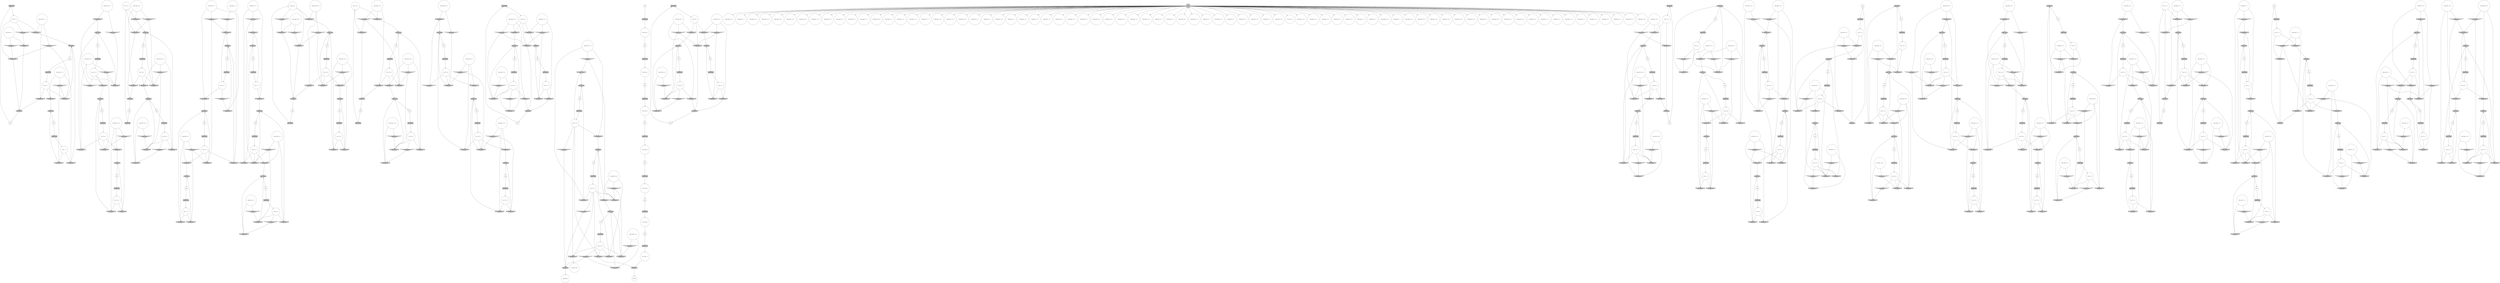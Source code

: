 digraph propNet
{
	"@26b83ebb"[shape=box, style= filled, fillcolor=grey, label="TRANSITION"]; "@26b83ebb"->"@685aea71"; 
	"@1ac88acc"[shape=invhouse, style= filled, fillcolor=grey, label="AND=0.id=0"]; "@1ac88acc"->"@c843c5c"; 
	"@76a57ea2"[shape=circle, style= filled, fillcolor=white, label="( true ( r 23 ) )"]; "@76a57ea2"->"@729b4993"; "@76a57ea2"->"@508c38c2"; 
	"@5302ab0e"[shape=invtriangle, style= filled, fillcolor=grey, label="NOT=0.id=0"]; "@5302ab0e"->"@1a3d43c9"; 
	"@3c1c1412"[shape=circle, style= filled, fillcolor=white, label="( does robot ( c 5 ) )"]; "@3c1c1412"->"@6ba23b83"; "@3c1c1412"->"@29c1ee32"; "@3c1c1412"->"@1a9efb63"; 
	"@3833983c"[shape=circle, style= filled, fillcolor=white, label="( true ( p 20 ) )"]; "@3833983c"->"@426cba0a"; "@3833983c"->"@783b15b"; "@3833983c"->"@353b0552"; 
	"@61e7f1f5"[shape=invtriangle, style= filled, fillcolor=grey, label="NOT=0.id=0"]; "@61e7f1f5"->"@1aefbe86"; 
	"@6bd7ebcb"[shape=circle, style= filled, fillcolor=white, label="( true ( r 18 ) )"]; "@6bd7ebcb"->"@56cd6c65"; "@6bd7ebcb"->"@175fc927"; 
	"@16011e21"[shape=invhouse, style= filled, fillcolor=grey, label="AND=0.id=0"]; "@16011e21"->"@b11242"; 
	"@6ba23b83"[shape=invtriangle, style= filled, fillcolor=grey, label="NOT=0.id=0"]; "@6ba23b83"->"@457dc8c"; "@6ba23b83"->"@371bc1e0"; 
	"@673df719"[shape=box, style= filled, fillcolor=grey, label="TRANSITION"]; "@673df719"->"@6aee0084"; 
	"@5cca3cef"[shape=invhouse, style= filled, fillcolor=grey, label="AND=0.id=0"]; "@5cca3cef"->"@3dfa333"; 
	"@155ebd79"[shape=box, style= filled, fillcolor=grey, label="TRANSITION"]; "@155ebd79"->"@7df66b14"; 
	"@a9e4ab7"[shape=circle, style= filled, fillcolor=white, label="( legal robot ( b 19 ) )"]; 
	"@16026e2c"[shape=invtriangle, style= filled, fillcolor=grey, label="NOT=0.id=0"]; "@16026e2c"->"@36e882ee"; "@16026e2c"->"@6e5fa6e0"; 
	"@4ece4de"[shape=circle, style= filled, fillcolor=white, label="( legal robot ( a 7 ) )"]; 
	"@26ec06db"[shape=invtriangle, style= filled, fillcolor=grey, label="NOT=0.id=0"]; "@26ec06db"->"@320e2048"; 
	"@92a0913"[shape=box, style= filled, fillcolor=grey, label="TRANSITION"]; "@92a0913"->"@51b64e7d"; 
	"@98b61b7"[shape=ellipse, style= filled, fillcolor=grey, label="OR=0.id=0"]; "@98b61b7"->"@54de02db"; 
	"@3bebbbd5"[shape=circle, style= filled, fillcolor=white, label="( true ( step 5 ) )"]; "@3bebbbd5"->"@3dae7baa"; 
	"@22581a1a"[shape=circle, style= filled, fillcolor=white, label="( legal robot ( a 18 ) )"]; 
	"@4d2049a"[shape=circle, style= filled, fillcolor=white, label="( does robot ( a 21 ) )"]; "@4d2049a"->"@715e25cf"; "@4d2049a"->"@57f22c51"; 
	"@157ee534"[shape=circle, style= filled, fillcolor=white, label="anon"]; "@157ee534"->"@2a24a393"; 
	"@10f1144"[shape=ellipse, style= filled, fillcolor=grey, label="OR=0.id=0"]; "@10f1144"->"@74fcd59f"; 
	"@4a72ea3e"[shape=circle, style= filled, fillcolor=white, label="( does robot ( b 24 ) )"]; "@4a72ea3e"->"@2084d205"; "@4a72ea3e"->"@618226e"; "@4a72ea3e"->"@498012d8"; 
	"@508c38c2"[shape=invhouse, style= filled, fillcolor=grey, label="AND=0.id=0"]; "@508c38c2"->"@ebbe07c"; 
	"@46ae06f6"[shape=circle, style= filled, fillcolor=white, label="( does robot ( c 14 ) )"]; "@46ae06f6"->"@3e9c5a0e"; "@46ae06f6"->"@42189915"; "@46ae06f6"->"@84e6220"; 
	"@1ced6cb0"[shape=circle, style= filled, fillcolor=white, label="( does robot ( a 16 ) )"]; "@1ced6cb0"->"@678fdb1e"; "@1ced6cb0"->"@538322fb"; 
	"@426cba0a"[shape=invtriangle, style= filled, fillcolor=grey, label="NOT=0.id=0"]; "@426cba0a"->"@d7110bc"; 
	"@353b0552"[shape=invhouse, style= filled, fillcolor=grey, label="AND=0.id=0"]; "@353b0552"->"@165136ea"; 
	"@3d28cd44"[shape=invhouse, style= filled, fillcolor=grey, label="AND=0.id=0"]; "@3d28cd44"->"@4e9518bb"; 
	"@6fd707a7"[shape=ellipse, style= filled, fillcolor=grey, label="OR=0.id=0"]; "@6fd707a7"->"@e88eade"; 
	"@e548625"[shape=circle, style= filled, fillcolor=white, label="( does robot ( a 12 ) )"]; "@e548625"->"@139501fc"; "@e548625"->"@4b7a9c76"; 
	"@47410732"[shape=box, style= filled, fillcolor=grey, label="TRANSITION"]; "@47410732"->"@76a57ea2"; 
	"@241a4c6d"[shape=box, style= filled, fillcolor=grey, label="TRANSITION"]; "@241a4c6d"->"@4a4c755"; 
	"@483c3846"[shape=circle, style= filled, fillcolor=white, label="anon"]; "@483c3846"->"@3c7f9f0a"; 
	"@786020e0"[shape=circle, style= filled, fillcolor=white, label="( legal robot ( a 12 ) )"]; 
	"@24344cb5"[shape=ellipse, style= filled, fillcolor=grey, label="OR=0.id=0"]; "@24344cb5"->"@49979228"; 
	"@567c96f7"[shape=circle, style= filled, fillcolor=white, label="( true ( r 12 ) )"]; "@567c96f7"->"@6810e3a1"; "@567c96f7"->"@53e5eacc"; 
	"@2064b0f3"[shape=circle, style= filled, fillcolor=white, label="( does robot ( a 15 ) )"]; "@2064b0f3"->"@119233b3"; "@2064b0f3"->"@7280e687"; 
	"@3768a7f7"[shape=invtriangle, style= filled, fillcolor=grey, label="NOT=0.id=0"]; "@3768a7f7"->"@69049377"; "@3768a7f7"->"@2e77c14a"; 
	"@6987f125"[shape=circle, style= filled, fillcolor=white, label="anon"]; "@6987f125"->"@3747ba7"; 
	"@e24e686"[shape=box, style= filled, fillcolor=grey, label="TRANSITION"]; "@e24e686"->"@5dbaaee0"; 
	"@78e7c043"[shape=circle, style= filled, fillcolor=white, label="( does robot ( c 25 ) )"]; "@78e7c043"->"@657b430f"; "@78e7c043"->"@18628234"; "@78e7c043"->"@5d4f8d95"; 
	"@39fb815e"[shape=circle, style= filled, fillcolor=white, label="( legal robot ( b 16 ) )"]; 
	"@475f07fa"[shape=ellipse, style= filled, fillcolor=grey, label="OR=0.id=0"]; "@475f07fa"->"@17d91cc7"; 
	"@65c25d6f"[shape=invhouse, style= filled, fillcolor=grey, label="AND=0.id=0"]; "@65c25d6f"->"@16ce13cd"; 
	"@1f44e7f4"[shape=circle, style= filled, fillcolor=white, label="( true ( r 17 ) )"]; "@1f44e7f4"->"@4249c171"; "@1f44e7f4"->"@516aaa82"; 
	"@59cc3978"[shape=circle, style= filled, fillcolor=white, label="( legal robot ( b 14 ) )"]; 
	"@5d357d82"[shape=circle, style= filled, fillcolor=white, label="( legal robot ( c 20 ) )"]; 
	"@6d38b582"[shape=invtriangle, style= filled, fillcolor=grey, label="NOT=0.id=0"]; "@6d38b582"->"@6766ac51"; "@6d38b582"->"@6c88d871"; 
	"@165136ea"[shape=ellipse, style= filled, fillcolor=grey, label="OR=0.id=0"]; "@165136ea"->"@49312fc3"; 
	"@5f21979a"[shape=invtriangle, style= filled, fillcolor=grey, label="NOT=0.id=0"]; "@5f21979a"->"@6840ca9f"; 
	"@6e5fa6e0"[shape=invhouse, style= filled, fillcolor=grey, label="AND=0.id=0"]; "@6e5fa6e0"->"@4ceb2606"; 
	"@7b9fd35f"[shape=ellipse, style= filled, fillcolor=grey, label="OR=0.id=0"]; "@7b9fd35f"->"@10e18c9d"; 
	"@4c19ccde"[shape=circle, style= filled, fillcolor=white, label="( does robot ( c 17 ) )"]; "@4c19ccde"->"@2ff9753e"; "@4c19ccde"->"@516aaa82"; "@4c19ccde"->"@7332bdfd"; 
	"@7521cdea"[shape=invhouse, style= filled, fillcolor=grey, label="AND=0.id=0"]; "@7521cdea"->"@24344cb5"; 
	"@13b0837c"[shape=box, style= filled, fillcolor=grey, label="TRANSITION"]; "@13b0837c"->"@13c79ee1"; 
	"@bdb4b14"[shape=box, style= filled, fillcolor=grey, label="TRANSITION"]; "@bdb4b14"->"@2b1a51e9"; 
	"@72f0da21"[shape=circle, style= filled, fillcolor=white, label="( true ( p 19 ) )"]; "@72f0da21"->"@4fa34471"; "@72f0da21"->"@5693510b"; "@72f0da21"->"@1c54cd3d"; 
	"@3747ba7"[shape=box, style= filled, fillcolor=grey, label="TRANSITION"]; "@3747ba7"->"@43fd02d4"; 
	"@614ac199"[shape=invtriangle, style= filled, fillcolor=grey, label="NOT=0.id=0"]; "@614ac199"->"@2f84ca04"; "@614ac199"->"@4dc0ae18"; 
	"@c843c5c"[shape=ellipse, style= filled, fillcolor=grey, label="OR=0.id=0"]; "@c843c5c"->"@245b620d"; 
	"@2a4b5293"[shape=invhouse, style= filled, fillcolor=grey, label="AND=0.id=0"]; "@2a4b5293"->"@2d0b2f15"; 
	"@2da0c579"[shape=box, style= filled, fillcolor=grey, label="TRANSITION"]; "@2da0c579"->"@2479f269"; 
	"@5d4f8d95"[shape=invtriangle, style= filled, fillcolor=grey, label="NOT=0.id=0"]; "@5d4f8d95"->"@605c6c1d"; "@5d4f8d95"->"@60e3f014"; 
	"@61a5117f"[shape=invhouse, style= filled, fillcolor=grey, label="AND=0.id=0"]; "@61a5117f"->"@274f7a1a"; 
	"@457dc8c"[shape=invhouse, style= filled, fillcolor=grey, label="AND=0.id=0"]; "@457dc8c"->"@25863a72"; 
	"@6f0a6fe8"[shape=invtriangle, style= filled, fillcolor=grey, label="NOT=0.id=0"]; "@6f0a6fe8"->"@65dc2f7d"; 
	"@9aec947"[shape=circle, style= filled, fillcolor=white, label="( true ( q 16 ) )"]; "@9aec947"->"@20995668"; "@9aec947"->"@6c51256b"; "@9aec947"->"@6a7a8fb5"; 
	"@2f8f5766"[shape=invtriangle, style= filled, fillcolor=grey, label="NOT=0.id=0"]; "@2f8f5766"->"@56cd6c65"; "@2f8f5766"->"@319b76c3"; 
	"@3dfa333"[shape=ellipse, style= filled, fillcolor=grey, label="OR=0.id=0"]; "@3dfa333"->"@3eaa7c9f"; 
	"@5a0cbafc"[shape=circle, style= filled, fillcolor=white, label="anon"]; "@5a0cbafc"->"@6b8b7f96"; 
	"@60e3f014"[shape=invhouse, style= filled, fillcolor=grey, label="AND=0.id=0"]; "@60e3f014"->"@29ef9a79"; 
	"@564d96b5"[shape=circle, style= filled, fillcolor=white, label="anon"]; "@564d96b5"->"@155ebd79"; 
	"@1cbccc47"[shape=circle, style= filled, fillcolor=white, label="anon"]; "@1cbccc47"->"@5fd41055"; 
	"@303bc0c7"[shape=invhouse, style= filled, fillcolor=grey, label="AND=0.id=0"]; "@303bc0c7"->"@14f8011b"; 
	"@4221932b"[shape=invhouse, style= filled, fillcolor=grey, label="AND=0.id=0"]; "@4221932b"->"@7f3a2d22"; 
	"@3143a1b"[shape=box, style= filled, fillcolor=grey, label="TRANSITION"]; "@3143a1b"->"@20429fef"; 
	"@6098398c"[shape=invhouse, style= filled, fillcolor=grey, label="AND=0.id=0"]; "@6098398c"->"@4a55a303"; 
	"@237d9a6a"[shape=circle, style= filled, fillcolor=white, label="( true ( r 3 ) )"]; "@237d9a6a"->"@ce22d81"; "@237d9a6a"->"@3d28cd44"; 
	"@7f338e2b"[shape=invhouse, style= filled, fillcolor=grey, label="AND=0.id=0"]; "@7f338e2b"->"@4dbc0f35"; 
	"@44cfa5d5"[shape=invhouse, style= filled, fillcolor=grey, label="AND=0.id=0"]; "@44cfa5d5"->"@5ca12848"; 
	"@20688176"[shape=circle, style= filled, fillcolor=white, label="( does robot ( b 13 ) )"]; "@20688176"->"@59916b61"; "@20688176"->"@2b1a67f3"; "@20688176"->"@6306c1ac"; 
	"@5f4d3e52"[shape=circle, style= filled, fillcolor=white, label="anon"]; "@5f4d3e52"->"@13b0837c"; 
	"@40e801c8"[shape=circle, style= filled, fillcolor=white, label="( does robot ( a 7 ) )"]; "@40e801c8"->"@2b8eac48"; "@40e801c8"->"@5f21979a"; 
	"@603e7918"[shape=circle, style= filled, fillcolor=white, label="anon"]; "@603e7918"->"@6afaac60"; 
	"@d05a423"[shape=invtriangle, style= filled, fillcolor=grey, label="NOT=0.id=0"]; "@d05a423"->"@75cbda8e"; "@d05a423"->"@5fe123a9"; 
	"@43fd02d4"[shape=circle, style= filled, fillcolor=white, label="( true ( r 5 ) )"]; "@43fd02d4"->"@29c1ee32"; "@43fd02d4"->"@457dc8c"; 
	"@53e5eacc"[shape=invhouse, style= filled, fillcolor=grey, label="AND=0.id=0"]; "@53e5eacc"->"@4f0c45ea"; 
	"@22767b5c"[shape=box, style= filled, fillcolor=grey, label="TRANSITION"]; "@22767b5c"->"@34014a6e"; 
	"@5b9c9ab6"[shape=circle, style= filled, fillcolor=white, label="( legal robot ( c 10 ) )"]; 
	"@1bf77ada"[shape=circle, style= filled, fillcolor=white, label="( true ( q 3 ) )"]; "@1bf77ada"->"@1da3f753"; "@1bf77ada"->"@57001662"; "@1bf77ada"->"@12919ecb"; 
	"@7584a4a9"[shape=invhouse, style= filled, fillcolor=grey, label="AND=0.id=0"]; "@7584a4a9"->"@66832bde"; 
	"@74f49ddb"[shape=circle, style= filled, fillcolor=white, label="( true ( q 24 ) )"]; "@74f49ddb"->"@2084d205"; "@74f49ddb"->"@69049377"; "@74f49ddb"->"@863b5e9"; 
	"@71220016"[shape=circle, style= filled, fillcolor=white, label="( legal robot ( b 22 ) )"]; 
	"@3d06bc33"[shape=circle, style= filled, fillcolor=white, label="( legal robot ( b 6 ) )"]; 
	"@4d27441f"[shape=circle, style= filled, fillcolor=white, label="( legal robot ( b 8 ) )"]; 
	"@339dc2a7"[shape=circle, style= filled, fillcolor=white, label="anon"]; "@339dc2a7"->"@3e0301da"; 
	"@6c51256b"[shape=invhouse, style= filled, fillcolor=grey, label="AND=0.id=0"]; "@6c51256b"->"@7f3a2d22"; 
	"@795b7867"[shape=invhouse, style= filled, fillcolor=grey, label="AND=0.id=0"]; "@795b7867"->"@233e594b"; 
	"@4456b510"[shape=circle, style= filled, fillcolor=white, label="anon"]; "@4456b510"->"@15ae8ea6"; 
	"@aa76bef"[shape=circle, style= filled, fillcolor=white, label="( legal robot ( b 11 ) )"]; 
	"@11183855"[shape=circle, style= filled, fillcolor=white, label="( does robot ( c 11 ) )"]; "@11183855"->"@45ad765c"; "@11183855"->"@134fad8d"; "@11183855"->"@b5a844d"; 
	"@18d1a99e"[shape=invtriangle, style= filled, fillcolor=grey, label="NOT=0.id=0"]; "@18d1a99e"->"@680e53f0"; 
	"@53a27af1"[shape=box, style= filled, fillcolor=grey, label="TRANSITION"]; "@53a27af1"->"@56323be1"; 
	"@4a55a303"[shape=ellipse, style= filled, fillcolor=grey, label="OR=0.id=0"]; "@4a55a303"->"@333c5a5f"; 
	"@58aea9f9"[shape=invtriangle, style= filled, fillcolor=grey, label="NOT=0.id=0"]; "@58aea9f9"->"@3e30c128"; 
	"@1cc50da4"[shape=circle, style= filled, fillcolor=white, label="( true ( p 18 ) )"]; "@1cc50da4"->"@6dba825e"; "@1cc50da4"->"@592fefda"; "@1cc50da4"->"@3488a632"; 
	"@57001662"[shape=invhouse, style= filled, fillcolor=grey, label="AND=0.id=0"]; "@57001662"->"@4e9518bb"; 
	"@333c5a5f"[shape=circle, style= filled, fillcolor=white, label="anon"]; "@333c5a5f"->"@7cabef04"; 
	"@74fcd59f"[shape=circle, style= filled, fillcolor=white, label="anon"]; "@74fcd59f"->"@22767b5c"; 
	"@ce22d81"[shape=invhouse, style= filled, fillcolor=grey, label="AND=0.id=0"]; "@ce22d81"->"@700fb3f5"; 
	"@3145102d"[shape=box, style= filled, fillcolor=grey, label="TRANSITION"]; "@3145102d"->"@1d6a9397"; 
	"@1c54cd3d"[shape=invhouse, style= filled, fillcolor=grey, label="AND=0.id=0"]; "@1c54cd3d"->"@2c1b5bd8"; 
	"@26d4b7bf"[shape=box, style= filled, fillcolor=grey, label="TRANSITION"]; "@26d4b7bf"->"@1735524d"; 
	"@60fd4191"[shape=circle, style= filled, fillcolor=white, label="anon"]; "@60fd4191"->"@39a3f431"; 
	"@a9243ff"[shape=circle, style= filled, fillcolor=white, label="anon"]; "@a9243ff"->"@92a0913"; 
	"@456d3c1c"[shape=box, style= filled, fillcolor=grey, label="TRANSITION"]; "@456d3c1c"->"@48400c85"; 
	"@1878110d"[shape=ellipse, style= filled, fillcolor=grey, label="OR=0.id=0"]; "@1878110d"->"@26becd03"; 
	"@25db54ad"[shape=circle, style= filled, fillcolor=white, label="( does robot ( b 20 ) )"]; "@25db54ad"->"@373360c2"; "@25db54ad"->"@beb2d09"; "@25db54ad"->"@783b15b"; 
	"@5d47a431"[shape=invhouse, style= filled, fillcolor=grey, label="AND=0.id=0"]; "@5d47a431"->"@55208a44"; 
	"@538322fb"[shape=invtriangle, style= filled, fillcolor=grey, label="NOT=0.id=0"]; "@538322fb"->"@611f6bcb"; 
	"@20d9d9a2"[shape=invhouse, style= filled, fillcolor=grey, label="AND=0.id=0"]; "@20d9d9a2"->"@56cdccca"; 
	"@c86e5fd"[shape=circle, style= filled, fillcolor=white, label="init"]; "@c86e5fd"->"@1d3bc3aa"; 
	"@544cbd32"[shape=invhouse, style= filled, fillcolor=grey, label="AND=0.id=0"]; "@544cbd32"->"@4a55a303"; 
	"@106b879"[shape=circle, style= filled, fillcolor=white, label="( true ( p 2 ) )"]; "@106b879"->"@6e6308b2"; "@106b879"->"@16367030"; "@106b879"->"@18d1a99e"; 
	"@32c6db47"[shape=invhouse, style= filled, fillcolor=grey, label="AND=0.id=0"]; "@32c6db47"->"@1878110d"; 
	"@7608878b"[shape=box, style= filled, fillcolor=grey, label="TRANSITION"]; "@7608878b"->"@74f49ddb"; 
	"@10e5e962"[shape=invtriangle, style= filled, fillcolor=grey, label="NOT=0.id=0"]; "@10e5e962"->"@47c5655f"; 
	"@3c6c5de7"[shape=circle, style= filled, fillcolor=white, label="( does robot ( c 13 ) )"]; "@3c6c5de7"->"@f5bc5f2"; "@3c6c5de7"->"@18f7660c"; "@3c6c5de7"->"@7103cebe"; 
	"@2d1c35f"[shape=invhouse, style= filled, fillcolor=grey, label="AND=0.id=0"]; "@2d1c35f"->"@4a51868"; 
	"@34f82d67"[shape=circle, style= filled, fillcolor=white, label="( true ( step 7 ) )"]; "@34f82d67"->"@50028ea9"; 
	"@722a938b"[shape=invtriangle, style= filled, fillcolor=grey, label="NOT=0.id=0"]; "@722a938b"->"@16367030"; "@722a938b"->"@296fb711"; 
	"@44b0bd18"[shape=circle, style= filled, fillcolor=white, label="( does robot ( c 1 ) )"]; "@44b0bd18"->"@61229be3"; "@44b0bd18"->"@614ac199"; "@44b0bd18"->"@12c5356a"; 
	"@371b4eb7"[shape=circle, style= filled, fillcolor=white, label="( legal robot ( b 24 ) )"]; 
	"@60f1995e"[shape=circle, style= filled, fillcolor=white, label="( does robot ( c 19 ) )"]; "@60f1995e"->"@663f3c88"; "@60f1995e"->"@303bc0c7"; "@60f1995e"->"@38372c5b"; 
	"@77d2fe60"[shape=box, style= filled, fillcolor=grey, label="TRANSITION"]; "@77d2fe60"->"@3128a2f0"; 
	"@75979c23"[shape=invtriangle, style= filled, fillcolor=grey, label="NOT=0.id=0"]; "@75979c23"->"@353b0552"; 
	"@2a24a393"[shape=box, style= filled, fillcolor=grey, label="TRANSITION"]; "@2a24a393"->"@2204ed80"; 
	"@33e96252"[shape=circle, style= filled, fillcolor=white, label="( does robot ( a 11 ) )"]; "@33e96252"->"@3f1108e1"; "@33e96252"->"@361cc26e"; 
	"@591e78d7"[shape=circle, style= filled, fillcolor=white, label="( goal robot 0 )"]; 
	"@66ac6765"[shape=circle, style= filled, fillcolor=white, label="( true ( p 21 ) )"]; "@66ac6765"->"@4c49533"; "@66ac6765"->"@341163d"; "@66ac6765"->"@5d81698f"; 
	"@3c3ae5f4"[shape=invtriangle, style= filled, fillcolor=grey, label="NOT=0.id=0"]; "@3c3ae5f4"->"@5693510b"; "@3c3ae5f4"->"@75e53679"; 
	"@4f721ea2"[shape=invhouse, style= filled, fillcolor=grey, label="AND=0.id=0"]; "@4f721ea2"->"@a3184cd"; 
	"@1c938543"[shape=ellipse, style= filled, fillcolor=grey, label="OR=0.id=0"]; "@1c938543"->"@1eabed5e"; 
	"@4fd9b608"[shape=circle, style= filled, fillcolor=white, label="( legal robot ( c 8 ) )"]; 
	"@1e49079d"[shape=invhouse, style= filled, fillcolor=grey, label="AND=0.id=0"]; "@1e49079d"->"@a3184cd"; 
	"@764a2790"[shape=box, style= filled, fillcolor=grey, label="TRANSITION"]; "@764a2790"->"@1e6579d4"; 
	"@25a0b81"[shape=circle, style= filled, fillcolor=white, label="( legal robot ( c 12 ) )"]; 
	"@79b0586f"[shape=invtriangle, style= filled, fillcolor=grey, label="NOT=0.id=0"]; "@79b0586f"->"@16367030"; 
	"@f747695"[shape=circle, style= filled, fillcolor=white, label="anon"]; "@f747695"->"@48fb7a42"; 
	"@2903f0e2"[shape=invhouse, style= filled, fillcolor=grey, label="AND=0.id=0"]; "@2903f0e2"->"@54278071"; 
	"@424be3a8"[shape=circle, style= filled, fillcolor=white, label="( does robot ( b 16 ) )"]; "@424be3a8"->"@5d02f40"; "@424be3a8"->"@24849235"; "@424be3a8"->"@20995668"; 
	"@370336e0"[shape=circle, style= filled, fillcolor=white, label="( legal robot ( c 14 ) )"]; 
	"@2dbfb3d"[shape=circle, style= filled, fillcolor=white, label="( true ( p 24 ) )"]; "@2dbfb3d"->"@618226e"; "@2dbfb3d"->"@22685f21"; "@2dbfb3d"->"@4016aa68"; 
	"@698d7864"[shape=invhouse, style= filled, fillcolor=grey, label="AND=0.id=0"]; "@698d7864"->"@6877f268"; 
	"@2e883766"[shape=invtriangle, style= filled, fillcolor=grey, label="NOT=0.id=0"]; "@2e883766"->"@119233b3"; 
	"@2bea621b"[shape=circle, style= filled, fillcolor=white, label="anon"]; "@2bea621b"->"@217eddde"; 
	"@1a3d43c9"[shape=invhouse, style= filled, fillcolor=grey, label="AND=0.id=0"]; "@1a3d43c9"->"@3e11b1df"; 
	"@3dc9943c"[shape=circle, style= filled, fillcolor=white, label="( legal robot ( c 17 ) )"]; 
	"@4c49533"[shape=invhouse, style= filled, fillcolor=grey, label="AND=0.id=0"]; "@4c49533"->"@74f0e3a9"; 
	"@4f2dd0a"[shape=box, style= filled, fillcolor=grey, label="TRANSITION"]; "@4f2dd0a"->"@5ea5675f"; 
	"@5ea5675f"[shape=circle, style= filled, fillcolor=white, label="( true ( q 7 ) )"]; "@5ea5675f"->"@44531bc"; "@5ea5675f"->"@577820c4"; "@5ea5675f"->"@77cdc063"; 
	"@60923969"[shape=ellipse, style= filled, fillcolor=grey, label="OR=0.id=0"]; "@60923969"->"@7807133f"; 
	"@1a9efb63"[shape=invhouse, style= filled, fillcolor=grey, label="AND=0.id=0"]; "@1a9efb63"->"@25863a72"; 
	"@4054b1a9"[shape=ellipse, style= filled, fillcolor=grey, label="OR=0.id=0"]; "@4054b1a9"->"@3e3488e7"; 
	"@74f356f3"[shape=circle, style= filled, fillcolor=white, label="anon"]; "@74f356f3"->"@75f6a76a"; 
	"@6116412"[shape=invhouse, style= filled, fillcolor=grey, label="AND=0.id=0"]; "@6116412"->"@2d0b2f15"; 
	"@433b793e"[shape=circle, style= filled, fillcolor=white, label="( legal robot ( a 16 ) )"]; 
	"@56cdccca"[shape=ellipse, style= filled, fillcolor=grey, label="OR=0.id=0"]; "@56cdccca"->"@169624cc"; 
	"@6f006507"[shape=circle, style= filled, fillcolor=white, label="( legal robot ( c 22 ) )"]; 
	"@3ae398ea"[shape=circle, style= filled, fillcolor=white, label="( true ( q 2 ) )"]; "@3ae398ea"->"@2a1986e4"; "@3ae398ea"->"@296fb711"; "@3ae398ea"->"@1922a5dc"; 
	"@2ddc1fd6"[shape=circle, style= filled, fillcolor=white, label="( true ( q 15 ) )"]; "@2ddc1fd6"->"@7508fb59"; "@2ddc1fd6"->"@40cec40d"; "@2ddc1fd6"->"@36c771c1"; 
	"@7a93489f"[shape=circle, style= filled, fillcolor=white, label="( true ( step 6 ) )"]; "@7a93489f"->"@7e96288b"; 
	"@362adc24"[shape=invhouse, style= filled, fillcolor=grey, label="AND=0.id=0"]; "@362adc24"->"@1c938543"; 
	"@7f3a2d22"[shape=ellipse, style= filled, fillcolor=grey, label="OR=0.id=0"]; "@7f3a2d22"->"@129cd43"; 
	"@7d588f44"[shape=circle, style= filled, fillcolor=white, label="anon"]; "@7d588f44"->"@7a7d9e59"; 
	"@77fda5e1"[shape=invtriangle, style= filled, fillcolor=grey, label="NOT=0.id=0"]; "@77fda5e1"->"@a53c153"; "@77fda5e1"->"@36c771c1"; 
	"@2d0b2f15"[shape=ellipse, style= filled, fillcolor=grey, label="OR=0.id=0"]; "@2d0b2f15"->"@6fb6910e"; 
	"@6877f268"[shape=ellipse, style= filled, fillcolor=grey, label="OR=0.id=0"]; "@6877f268"->"@7b92a0c7"; 
	"@119233b3"[shape=invhouse, style= filled, fillcolor=grey, label="AND=0.id=0"]; "@119233b3"->"@5cb8c13b"; 
	"@62da68fe"[shape=circle, style= filled, fillcolor=white, label="( legal robot ( a 10 ) )"]; 
	"@191ebb5"[shape=circle, style= filled, fillcolor=white, label="( legal robot ( a 17 ) )"]; 
	"@4b119134"[shape=invtriangle, style= filled, fillcolor=grey, label="NOT=0.id=0"]; "@4b119134"->"@3e50f20f"; 
	"@5fc415e1"[shape=invhouse, style= filled, fillcolor=grey, label="AND=0.id=0"]; "@5fc415e1"->"@19c1131b"; 
	"@5752f53"[shape=invhouse, style= filled, fillcolor=grey, label="AND=0.id=0"]; "@5752f53"->"@7545061e"; 
	"@5c7e9e59"[shape=invhouse, style= filled, fillcolor=grey, label="AND=0.id=0"]; "@5c7e9e59"->"@233e594b"; 
	"@685aea71"[shape=circle, style= filled, fillcolor=white, label="( true ( p 7 ) )"]; "@685aea71"->"@530dbf89"; "@685aea71"->"@25999a23"; "@685aea71"->"@6840ca9f"; 
	"@36dae4ea"[shape=invtriangle, style= filled, fillcolor=grey, label="NOT=0.id=0"]; "@36dae4ea"->"@139501fc"; 
	"@4731d503"[shape=ellipse, style= filled, fillcolor=grey, label="OR=0.id=0"]; "@4731d503"->"@d7617c0"; 
	"@9c6a3f5"[shape=invhouse, style= filled, fillcolor=grey, label="AND=0.id=0"]; "@9c6a3f5"->"@16ca288d"; 
	"@3eaa7c9f"[shape=circle, style= filled, fillcolor=white, label="anon"]; "@3eaa7c9f"->"@6e78c98a"; 
	"@2a799840"[shape=invhouse, style= filled, fillcolor=grey, label="AND=0.id=0"]; "@2a799840"->"@60923969"; 
	"@3263505f"[shape=circle, style= filled, fillcolor=white, label="( does robot ( b 12 ) )"]; "@3263505f"->"@63820532"; "@3263505f"->"@3a263455"; "@3263505f"->"@3e41f1c"; 
	"@4b9f91a1"[shape=box, style= filled, fillcolor=grey, label="TRANSITION"]; "@4b9f91a1"->"@6335e4a0"; 
	"@75ef57ae"[shape=invhouse, style= filled, fillcolor=grey, label="AND=0.id=0"]; "@75ef57ae"->"@26214a6e"; 
	"@7e9accde"[shape=box, style= filled, fillcolor=grey, label="TRANSITION"]; "@7e9accde"->"@409186fd"; 
	"@2ac5c880"[shape=invhouse, style= filled, fillcolor=grey, label="AND=0.id=0"]; "@2ac5c880"->"@98b61b7"; 
	"@320e2048"[shape=invhouse, style= filled, fillcolor=grey, label="AND=0.id=0"]; "@320e2048"->"@a3184cd"; 
	"@57e1dda7"[shape=invhouse, style= filled, fillcolor=grey, label="AND=0.id=0"]; "@57e1dda7"->"@4731d503"; 
	"@2ffc55bb"[shape=circle, style= filled, fillcolor=white, label="( does robot ( b 9 ) )"]; "@2ffc55bb"->"@6774d1fe"; "@2ffc55bb"->"@526c6ec3"; "@2ffc55bb"->"@474442cb"; 
	"@510dfb47"[shape=circle, style= filled, fillcolor=white, label="( legal robot ( c 5 ) )"]; 
	"@33452113"[shape=invtriangle, style= filled, fillcolor=grey, label="NOT=0.id=0"]; "@33452113"->"@332390f2"; 
	"@18628234"[shape=invhouse, style= filled, fillcolor=grey, label="AND=0.id=0"]; "@18628234"->"@10f1144"; 
	"@169624cc"[shape=circle, style= filled, fillcolor=white, label="anon"]; "@169624cc"->"@2565defc"; 
	"@aba28e1"[shape=box, style= filled, fillcolor=grey, label="TRANSITION"]; "@aba28e1"->"@629c65cd"; 
	"@348a4ed7"[shape=circle, style= filled, fillcolor=white, label="anon"]; "@348a4ed7"->"@655972f7"; 
	"@1d0b2f68"[shape=circle, style= filled, fillcolor=white, label="anon"]; "@1d0b2f68"->"@bdb4b14"; 
	"@4fa0ddc4"[shape=ellipse, style= filled, fillcolor=grey, label="OR=0.id=0"]; "@4fa0ddc4"->"@12d45962"; 
	"@25d22fb5"[shape=invhouse, style= filled, fillcolor=grey, label="AND=0.id=0"]; "@25d22fb5"->"@9c66c72"; 
	"@139501fc"[shape=invhouse, style= filled, fillcolor=grey, label="AND=0.id=0"]; "@139501fc"->"@5da0aef9"; 
	"@6aee0084"[shape=circle, style= filled, fillcolor=white, label="( true ( q 12 ) )"]; "@6aee0084"->"@63820532"; "@6aee0084"->"@49005c75"; "@6aee0084"->"@3d2a7007"; 
	"@cdc66b7"[shape=invtriangle, style= filled, fillcolor=grey, label="NOT=0.id=0"]; "@cdc66b7"->"@334d20b7"; 
	"@84e6220"[shape=invhouse, style= filled, fillcolor=grey, label="AND=0.id=0"]; "@84e6220"->"@6aa3f85e"; 
	"@7a9528e7"[shape=circle, style= filled, fillcolor=white, label="anon"]; "@7a9528e7"->"@63206f41"; 
	"@69049377"[shape=invhouse, style= filled, fillcolor=grey, label="AND=0.id=0"]; "@69049377"->"@7545061e"; 
	"@233e594b"[shape=ellipse, style= filled, fillcolor=grey, label="OR=0.id=0"]; "@233e594b"->"@45a4470d"; 
	"@4fa768c"[shape=invtriangle, style= filled, fillcolor=grey, label="NOT=0.id=0"]; "@4fa768c"->"@9c6a3f5"; "@4fa768c"->"@13d937fd"; 
	"@23b431ce"[shape=circle, style= filled, fillcolor=white, label="anon"]; "@23b431ce"->"@200d33ec"; 
	"@4016aa68"[shape=invtriangle, style= filled, fillcolor=grey, label="NOT=0.id=0"]; "@4016aa68"->"@2903f0e2"; 
	"@10d9b259"[shape=circle, style= filled, fillcolor=white, label="( does robot ( c 9 ) )"]; "@10d9b259"->"@6f42aa07"; "@10d9b259"->"@1f8a1d1f"; "@10d9b259"->"@74c810b5"; 
	"@2084d205"[shape=invhouse, style= filled, fillcolor=grey, label="AND=0.id=0"]; "@2084d205"->"@54278071"; 
	"@1ff79d70"[shape=circle, style= filled, fillcolor=white, label="anon"]; "@1ff79d70"->"@2c0b919d"; 
	"@4dbc0f35"[shape=ellipse, style= filled, fillcolor=grey, label="OR=0.id=0"]; "@4dbc0f35"->"@5125e77b"; 
	"@4e4274c8"[shape=invtriangle, style= filled, fillcolor=grey, label="NOT=0.id=0"]; "@4e4274c8"->"@47c5655f"; "@4e4274c8"->"@20d9d9a2"; 
	"@34b6163d"[shape=circle, style= filled, fillcolor=white, label="anon"]; "@34b6163d"->"@4b9f91a1"; 
	"@36366ca6"[shape=circle, style= filled, fillcolor=white, label="( true ( p 17 ) )"]; "@36366ca6"->"@1ef8a283"; "@36366ca6"->"@2363c4a"; "@36366ca6"->"@53621c8d"; 
	"@5d02f40"[shape=invhouse, style= filled, fillcolor=grey, label="AND=0.id=0"]; "@5d02f40"->"@7f3a2d22"; 
	"@1f8a1d1f"[shape=invhouse, style= filled, fillcolor=grey, label="AND=0.id=0"]; "@1f8a1d1f"->"@7b9fd35f"; 
	"@3d63cff6"[shape=circle, style= filled, fillcolor=white, label="( legal robot ( c 16 ) )"]; 
	"@47c5655f"[shape=invhouse, style= filled, fillcolor=grey, label="AND=0.id=0"]; "@47c5655f"->"@c843c5c"; 
	"@75f6a76a"[shape=box, style= filled, fillcolor=grey, label="TRANSITION"]; "@75f6a76a"->"@55534145"; 
	"@495f2bc1"[shape=circle, style= filled, fillcolor=white, label="( does robot ( c 15 ) )"]; "@495f2bc1"->"@5c5ff23f"; "@495f2bc1"->"@40cec40d"; "@495f2bc1"->"@1a34498b"; 
	"@65dc2f7d"[shape=invhouse, style= filled, fillcolor=grey, label="AND=0.id=0"]; "@65dc2f7d"->"@4a51868"; 
	"@31ffcb59"[shape=circle, style= filled, fillcolor=white, label="( legal robot ( c 1 ) )"]; 
	"@30cd7a6a"[shape=box, style= filled, fillcolor=grey, label="TRANSITION"]; "@30cd7a6a"->"@25fb73fe"; 
	"@56cd6c65"[shape=invhouse, style= filled, fillcolor=grey, label="AND=0.id=0"]; "@56cd6c65"->"@60923969"; 
	"@45a4470d"[shape=circle, style= filled, fillcolor=white, label="anon"]; "@45a4470d"->"@34b1a141"; 
	"@f5bc5f2"[shape=invhouse, style= filled, fillcolor=grey, label="AND=0.id=0"]; "@f5bc5f2"->"@33bbdc7"; 
	"@6306c1ac"[shape=invhouse, style= filled, fillcolor=grey, label="AND=0.id=0"]; "@6306c1ac"->"@33bbdc7"; 
	"@3b7879d4"[shape=invtriangle, style= filled, fillcolor=grey, label="NOT=0.id=0"]; "@3b7879d4"->"@577820c4"; "@3b7879d4"->"@6840ca9f"; 
	"@2bbba914"[shape=invtriangle, style= filled, fillcolor=grey, label="NOT=0.id=0"]; "@2bbba914"->"@5c44d83f"; 
	"@3e0034b0"[shape=circle, style= filled, fillcolor=white, label="( does robot ( a 9 ) )"]; "@3e0034b0"->"@53fa296"; "@3e0034b0"->"@5c44d83f"; 
	"@d7617c0"[shape=circle, style= filled, fillcolor=white, label="anon"]; "@d7617c0"->"@603a0535"; 
	"@663f3c88"[shape=invhouse, style= filled, fillcolor=grey, label="AND=0.id=0"]; "@663f3c88"->"@2c1b5bd8"; 
	"@48fb7a42"[shape=box, style= filled, fillcolor=grey, label="TRANSITION"]; "@48fb7a42"->"@72f0da21"; 
	"@3488a632"[shape=invhouse, style= filled, fillcolor=grey, label="AND=0.id=0"]; "@3488a632"->"@6c90123f"; 
	"@4a2a6094"[shape=ellipse, style= filled, fillcolor=grey, label="OR=0.id=0"]; "@4a2a6094"->"@60fd4191"; 
	"@61229be3"[shape=invhouse, style= filled, fillcolor=grey, label="AND=0.id=0"]; "@61229be3"->"@38bc224f"; 
	"@2ff9753e"[shape=invhouse, style= filled, fillcolor=grey, label="AND=0.id=0"]; "@2ff9753e"->"@208b4b0f"; 
	"@8d23201"[shape=invhouse, style= filled, fillcolor=grey, label="AND=0.id=0"]; "@8d23201"->"@9c66c72"; 
	"@611f6bcb"[shape=invhouse, style= filled, fillcolor=grey, label="AND=0.id=0"]; "@611f6bcb"->"@475f07fa"; 
	"@2408b6dd"[shape=circle, style= filled, fillcolor=white, label="anon"]; "@2408b6dd"->"@730c1f91"; 
	"@42bdb868"[shape=circle, style= filled, fillcolor=white, label="( true ( q 21 ) )"]; "@42bdb868"->"@513d1cbf"; "@42bdb868"->"@2a4b5293"; "@42bdb868"->"@580a0c83"; 
	"@13e64931"[shape=circle, style= filled, fillcolor=white, label="( legal robot ( a 2 ) )"]; 
	"@5e87dc5f"[shape=circle, style= filled, fillcolor=white, label="( true ( q 18 ) )"]; "@5e87dc5f"->"@5cbda08a"; "@5e87dc5f"->"@319b76c3"; "@5e87dc5f"->"@2a799840"; 
	"@5e890c51"[shape=box, style= filled, fillcolor=grey, label="TRANSITION"]; "@5e890c51"->"@1bf77ada"; 
	"@1583ff59"[shape=circle, style= filled, fillcolor=white, label="( does robot ( a 17 ) )"]; "@1583ff59"->"@4a67e106"; "@1583ff59"->"@11d47599"; 
	"@6b36e1ec"[shape=invhouse, style= filled, fillcolor=grey, label="AND=0.id=0"]; "@6b36e1ec"->"@29ef9a79"; 
	"@19c1131b"[shape=ellipse, style= filled, fillcolor=grey, label="OR=0.id=0"]; "@19c1131b"->"@564d96b5"; 
	"@69879b5c"[shape=circle, style= filled, fillcolor=white, label="( legal robot ( c 3 ) )"]; 
	"@3568afb3"[shape=circle, style= filled, fillcolor=white, label="( legal robot ( c 13 ) )"]; 
	"@191d13c6"[shape=invhouse, style= filled, fillcolor=grey, label="AND=0.id=0"]; "@191d13c6"->"@5da0aef9"; 
	"@6840ca9f"[shape=invhouse, style= filled, fillcolor=grey, label="AND=0.id=0"]; "@6840ca9f"->"@21f12fa7"; 
	"@5e146cf6"[shape=circle, style= filled, fillcolor=white, label="( true ( r 9 ) )"]; "@5e146cf6"->"@2d9df76e"; "@5e146cf6"->"@1f8a1d1f"; 
	"@23f54110"[shape=invhouse, style= filled, fillcolor=grey, label="AND=0.id=0"]; "@23f54110"->"@481d765c"; 
	"@4f0c45ea"[shape=ellipse, style= filled, fillcolor=grey, label="OR=0.id=0"]; "@4f0c45ea"->"@19f526a2"; 
	"@10379ad0"[shape=circle, style= filled, fillcolor=white, label="anon"]; "@10379ad0"->"@2da0c579"; 
	"@244d86a5"[shape=circle, style= filled, fillcolor=white, label="( true ( q 1 ) )"]; "@244d86a5"->"@222f377f"; "@244d86a5"->"@61229be3"; "@244d86a5"->"@4dc0ae18"; 
	"@4d75df9f"[shape=ellipse, style= filled, fillcolor=grey, label="OR=0.id=0"]; "@4d75df9f"->"@32c18736"; 
	"@3aa0204b"[shape=circle, style= filled, fillcolor=white, label="anon"]; "@3aa0204b"->"@764a2790"; 
	"@6ef71c1a"[shape=ellipse, style= filled, fillcolor=grey, label="OR=0.id=0"]; "@6ef71c1a"->"@1156d05"; 
	"@4ceb2606"[shape=ellipse, style= filled, fillcolor=grey, label="OR=0.id=0"]; "@4ceb2606"->"@483c3846"; 
	"@12c76029"[shape=invhouse, style= filled, fillcolor=grey, label="AND=0.id=0"]; "@12c76029"->"@19c1131b"; 
	"@1da3f753"[shape=invhouse, style= filled, fillcolor=grey, label="AND=0.id=0"]; "@1da3f753"->"@3e11b1df"; 
	"@59916b61"[shape=invhouse, style= filled, fillcolor=grey, label="AND=0.id=0"]; "@59916b61"->"@4fa0ddc4"; 
	"@69b23343"[shape=circle, style= filled, fillcolor=white, label="( true ( p 8 ) )"]; "@69b23343"->"@1e49079d"; "@69b23343"->"@5fc415e1"; "@69b23343"->"@26ec06db"; 
	"@4ebaac4b"[shape=invtriangle, style= filled, fillcolor=grey, label="NOT=0.id=0"]; "@4ebaac4b"->"@57e1dda7"; "@4ebaac4b"->"@6c51256b"; 
	"@2b1a51e9"[shape=circle, style= filled, fillcolor=white, label="( true ( r 24 ) )"]; "@2b1a51e9"->"@5752f53"; "@2b1a51e9"->"@2e77c14a"; 
	"@b11242"[shape=ellipse, style= filled, fillcolor=grey, label="OR=0.id=0"]; "@b11242"->"@7a9528e7"; 
	"@2d9df76e"[shape=invhouse, style= filled, fillcolor=grey, label="AND=0.id=0"]; "@2d9df76e"->"@6fd707a7"; 
	"@38bc224f"[shape=ellipse, style= filled, fillcolor=grey, label="OR=0.id=0"]; "@38bc224f"->"@758b4fe"; 
	"@7157b3a1"[shape=ellipse, style= filled, fillcolor=grey, label="OR=0.id=0"]; "@7157b3a1"->"@17fd3214"; 
	"@6aa3f85e"[shape=ellipse, style= filled, fillcolor=grey, label="OR=0.id=0"]; "@6aa3f85e"->"@23b431ce"; 
	"@6d1affe4"[shape=circle, style= filled, fillcolor=white, label="( does robot ( b 6 ) )"]; "@6d1affe4"->"@d05a423"; "@6d1affe4"->"@44cfa5d5"; "@6d1affe4"->"@522c8eb2"; 
	"@2c87b678"[shape=circle, style= filled, fillcolor=white, label="( true ( p 9 ) )"]; "@2c87b678"->"@4fe1cc30"; "@2c87b678"->"@526c6ec3"; "@2c87b678"->"@2bbba914"; 
	"@a53c153"[shape=invhouse, style= filled, fillcolor=grey, label="AND=0.id=0"]; "@a53c153"->"@5cb8c13b"; 
	"@a130a"[shape=invtriangle, style= filled, fillcolor=grey, label="NOT=0.id=0"]; "@a130a"->"@2ac5c880"; 
	"@17831485"[shape=invtriangle, style= filled, fillcolor=grey, label="NOT=0.id=0"]; "@17831485"->"@1ede389b"; "@17831485"->"@296fb711"; 
	"@729b4993"[shape=invhouse, style= filled, fillcolor=grey, label="AND=0.id=0"]; "@729b4993"->"@4ceb2606"; 
	"@15ae8ea6"[shape=box, style= filled, fillcolor=grey, label="TRANSITION"]; "@15ae8ea6"->"@5ae18557"; 
	"@42189915"[shape=invhouse, style= filled, fillcolor=grey, label="AND=0.id=0"]; "@42189915"->"@56cdccca"; 
	"@4b0ba81e"[shape=circle, style= filled, fillcolor=white, label="( legal robot ( a 22 ) )"]; 
	"@4a7d696b"[shape=box, style= filled, fillcolor=grey, label="TRANSITION"]; "@4a7d696b"->"@57efc1a4"; 
	"@17d91cc7"[shape=circle, style= filled, fillcolor=white, label="anon"]; "@17d91cc7"->"@1cea2f0f"; 
	"@bb5d896"[shape=circle, style= filled, fillcolor=white, label="( does robot ( a 8 ) )"]; "@bb5d896"->"@1eb939d8"; "@bb5d896"->"@320e2048"; 
	"@5722fc0b"[shape=circle, style= filled, fillcolor=white, label="anon"]; "@5722fc0b"->"@241a4c6d"; 
	"@4eb97d95"[shape=box, style= filled, fillcolor=grey, label="TRANSITION"]; "@4eb97d95"->"@668a9a88"; 
	"@300d0b23"[shape=ellipse, style= filled, fillcolor=grey, label="OR=0.id=0"]; "@300d0b23"->"@34b6163d"; 
	"@77f454da"[shape=circle, style= filled, fillcolor=white, label="( legal robot ( c 21 ) )"]; 
	"@2e8385ad"[shape=invtriangle, style= filled, fillcolor=grey, label="NOT=0.id=0"]; "@2e8385ad"->"@31053527"; 
	"@250efe3c"[shape=circle, style= filled, fillcolor=white, label="( legal robot ( b 12 ) )"]; 
	"@6766ac51"[shape=invhouse, style= filled, fillcolor=grey, label="AND=0.id=0"]; "@6766ac51"->"@16ce13cd"; 
	"@7807133f"[shape=circle, style= filled, fillcolor=white, label="anon"]; "@7807133f"->"@4880e551"; 
	"@4249c171"[shape=invhouse, style= filled, fillcolor=grey, label="AND=0.id=0"]; "@4249c171"->"@208b4b0f"; 
	"@a6a0153"[shape=ellipse, style= filled, fillcolor=grey, label="OR=0.id=0"]; "@a6a0153"->"@5cb2d7e2"; 
	"@7a67395b"[shape=circle, style= filled, fillcolor=white, label="( true ( p 15 ) )"]; "@7a67395b"->"@a53c153"; "@7a67395b"->"@23f54110"; "@7a67395b"->"@2e883766"; 
	"@31fe62c3"[shape=circle, style= filled, fillcolor=white, label="( legal robot ( a 13 ) )"]; 
	"@6d2b591"[shape=circle, style= filled, fillcolor=white, label="( legal robot ( b 18 ) )"]; 
	"@59191a5f"[shape=circle, style= filled, fillcolor=white, label="( legal robot ( b 15 ) )"]; 
	"@672ee464"[shape=circle, style= filled, fillcolor=white, label="( true ( q 25 ) )"]; "@672ee464"->"@18628234"; "@672ee464"->"@60e3f014"; "@672ee464"->"@3aafc1e3"; 
	"@461af2a"[shape=circle, style= filled, fillcolor=white, label="( true ( q 9 ) )"]; "@461af2a"->"@6f42aa07"; "@461af2a"->"@6761f21f"; "@461af2a"->"@474442cb"; 
	"@3aafc1e3"[shape=invhouse, style= filled, fillcolor=grey, label="AND=0.id=0"]; "@3aafc1e3"->"@6877f268"; 
	"@6295d64"[shape=box, style= filled, fillcolor=grey, label="TRANSITION"]; "@6295d64"->"@5e146cf6"; 
	"@5cb2d7e2"[shape=circle, style= filled, fillcolor=white, label="anon"]; "@5cb2d7e2"->"@aba28e1"; 
	"@7b92a0c7"[shape=circle, style= filled, fillcolor=white, label="anon"]; "@7b92a0c7"->"@e24e686"; 
	"@498012d8"[shape=invtriangle, style= filled, fillcolor=grey, label="NOT=0.id=0"]; "@498012d8"->"@69049377"; "@498012d8"->"@22685f21"; 
	"@5da0aef9"[shape=ellipse, style= filled, fillcolor=grey, label="OR=0.id=0"]; "@5da0aef9"->"@79ccb74c"; 
	"@5dbaaee0"[shape=circle, style= filled, fillcolor=white, label="( true ( p 25 ) )"]; "@5dbaaee0"->"@58aea9f9"; "@5dbaaee0"->"@698d7864"; "@5dbaaee0"->"@6b36e1ec"; 
	"@7545061e"[shape=ellipse, style= filled, fillcolor=grey, label="OR=0.id=0"]; "@7545061e"->"@439750f6"; 
	"@3f9c84c1"[shape=invtriangle, style= filled, fillcolor=grey, label="NOT=0.id=0"]; "@3f9c84c1"->"@1ac88acc"; 
	"@439750f6"[shape=circle, style= filled, fillcolor=white, label="anon"]; "@439750f6"->"@7608878b"; 
	"@4a67e106"[shape=invtriangle, style= filled, fillcolor=grey, label="NOT=0.id=0"]; "@4a67e106"->"@2363c4a"; 
	"@5108726e"[shape=box, style= filled, fillcolor=grey, label="TRANSITION"]; "@5108726e"->"@244d86a5"; 
	"@5626b557"[shape=invtriangle, style= filled, fillcolor=grey, label="NOT=0.id=0"]; "@5626b557"->"@8909e3f"; 
	"@775e6c2b"[shape=circle, style= filled, fillcolor=white, label="anon"]; "@775e6c2b"->"@39a3bcdd"; 
	"@3c7f9f0a"[shape=box, style= filled, fillcolor=grey, label="TRANSITION"]; "@3c7f9f0a"->"@127e2fb0"; 
	"@2f382442"[shape=circle, style= filled, fillcolor=white, label="( legal robot ( c 11 ) )"]; 
	"@208b4b0f"[shape=ellipse, style= filled, fillcolor=grey, label="OR=0.id=0"]; "@208b4b0f"->"@2408b6dd"; 
	"@62b82928"[shape=circle, style= filled, fillcolor=white, label="( legal robot ( a 14 ) )"]; 
	"@29ef9a79"[shape=ellipse, style= filled, fillcolor=grey, label="OR=0.id=0"]; "@29ef9a79"->"@7d588f44"; 
	"@135a80c2"[shape=circle, style= filled, fillcolor=white, label="( true ( p 4 ) )"]; "@135a80c2"->"@a130a"; "@135a80c2"->"@31053527"; "@135a80c2"->"@6098398c"; 
	"@2565defc"[shape=box, style= filled, fillcolor=grey, label="TRANSITION"]; "@2565defc"->"@49dd8d42"; 
	"@75e53679"[shape=invhouse, style= filled, fillcolor=grey, label="AND=0.id=0"]; "@75e53679"->"@2c1b5bd8"; 
	"@39b76a28"[shape=invtriangle, style= filled, fillcolor=grey, label="NOT=0.id=0"]; "@39b76a28"->"@7584a4a9"; "@39b76a28"->"@8909e3f"; 
	"@6d3cde9c"[shape=circle, style= filled, fillcolor=white, label="anon"]; "@6d3cde9c"->"@20155791"; 
	"@57f22c51"[shape=invhouse, style= filled, fillcolor=grey, label="AND=0.id=0"]; "@57f22c51"->"@74f0e3a9"; 
	"@1096d332"[shape=circle, style= filled, fillcolor=white, label="( true ( r 13 ) )"]; "@1096d332"->"@75ef57ae"; "@1096d332"->"@5cca3cef"; "@1096d332"->"@f5bc5f2"; "@1096d332"->"@65cb20b7"; "@1096d332"->"@42bff161"; 
	"@46729dd6"[shape=invhouse, style= filled, fillcolor=grey, label="AND=0.id=0"]; "@46729dd6"->"@4054b1a9"; 
	"@758b4fe"[shape=circle, style= filled, fillcolor=white, label="anon"]; "@758b4fe"->"@456d3c1c"; 
	"@45478eeb"[shape=invtriangle, style= filled, fillcolor=grey, label="NOT=0.id=0"]; "@45478eeb"->"@58542de7"; "@45478eeb"->"@6766ac51"; 
	"@1827c388"[shape=circle, style= filled, fillcolor=white, label="( does robot ( c 21 ) )"]; "@1827c388"->"@2a4b5293"; "@1827c388"->"@6a1796cb"; "@1827c388"->"@adf6e71"; 
	"@7cabef04"[shape=box, style= filled, fillcolor=grey, label="TRANSITION"]; "@7cabef04"->"@69f9a208"; 
	"@6810e3a1"[shape=invhouse, style= filled, fillcolor=grey, label="AND=0.id=0"]; "@6810e3a1"->"@6ca3b9ab"; 
	"@18dc536e"[shape=invhouse, style= filled, fillcolor=grey, label="AND=0.id=0"]; "@18dc536e"->"@4e9518bb"; 
	"@2db7ae02"[shape=circle, style= filled, fillcolor=white, label="( does robot ( c 12 ) )"]; "@2db7ae02"->"@6b2f465d"; "@2db7ae02"->"@53e5eacc"; "@2db7ae02"->"@3d2a7007"; 
	"@12d45962"[shape=circle, style= filled, fillcolor=white, label="anon"]; "@12d45962"->"@3143a1b"; 
	"@26becd03"[shape=circle, style= filled, fillcolor=white, label="anon"]; "@26becd03"->"@4a7d696b"; 
	"@49979228"[shape=circle, style= filled, fillcolor=white, label="anon"]; "@49979228"->"@26d4b7bf"; 
	"@1a34498b"[shape=invhouse, style= filled, fillcolor=grey, label="AND=0.id=0"]; "@1a34498b"->"@481d765c"; 
	"@7cd4d719"[shape=ellipse, style= filled, fillcolor=grey, label="OR=0.id=0"]; "@7cd4d719"->"@603e7918"; 
	"@31ec8223"[shape=circle, style= filled, fillcolor=white, label="( legal robot ( a 5 ) )"]; 
	"@4fe1cc30"[shape=invhouse, style= filled, fillcolor=grey, label="AND=0.id=0"]; "@4fe1cc30"->"@7cd4d719"; 
	"@332390f2"[shape=invhouse, style= filled, fillcolor=grey, label="AND=0.id=0"]; "@332390f2"->"@5ca12848"; 
	"@4fa34471"[shape=invtriangle, style= filled, fillcolor=grey, label="NOT=0.id=0"]; "@4fa34471"->"@46e25051"; 
	"@500523d2"[shape=circle, style= filled, fillcolor=white, label="( legal robot ( b 1 ) )"]; 
	"@3128a2f0"[shape=circle, style= filled, fillcolor=white, label="( true ( q 11 ) )"]; "@3128a2f0"->"@134fad8d"; "@3128a2f0"->"@3c5e8108"; "@3128a2f0"->"@795b7867"; 
	"@4dc0ae18"[shape=invhouse, style= filled, fillcolor=grey, label="AND=0.id=0"]; "@4dc0ae18"->"@4054b1a9"; 
	"@347d7fa3"[shape=box, style= filled, fillcolor=grey, label="TRANSITION"]; "@347d7fa3"->"@7a93489f"; 
	"@42bff161"[shape=invtriangle, style= filled, fillcolor=grey, label="NOT=0.id=0"]; "@42bff161"->"@6417b9cd"; 
	"@200d33ec"[shape=box, style= filled, fillcolor=grey, label="TRANSITION"]; "@200d33ec"->"@7c637801"; 
	"@1cea2f0f"[shape=box, style= filled, fillcolor=grey, label="TRANSITION"]; "@1cea2f0f"->"@94e8479"; 
	"@516aaa82"[shape=invhouse, style= filled, fillcolor=grey, label="AND=0.id=0"]; "@516aaa82"->"@6ef71c1a"; 
	"@40847e6"[shape=circle, style= filled, fillcolor=white, label="anon"]; "@40847e6"->"@30cd7a6a"; 
	"@4a4c755"[shape=circle, style= filled, fillcolor=white, label="( true ( q 22 ) )"]; "@4a4c755"->"@6766ac51"; "@4a4c755"->"@6c4113e9"; "@4a4c755"->"@7521cdea"; 
	"@69f9a208"[shape=circle, style= filled, fillcolor=white, label="( true ( q 4 ) )"]; "@69f9a208"->"@53fbdc5f"; "@69f9a208"->"@25d22fb5"; "@69f9a208"->"@3ad5ce3e"; 
	"@45ad765c"[shape=invtriangle, style= filled, fillcolor=grey, label="NOT=0.id=0"]; "@45ad765c"->"@3c5e8108"; "@45ad765c"->"@25064931"; 
	"@1eabed5e"[shape=circle, style= filled, fillcolor=white, label="anon"]; "@1eabed5e"->"@3145102d"; 
	"@334d20b7"[shape=invhouse, style= filled, fillcolor=grey, label="AND=0.id=0"]; "@334d20b7"->"@4d75df9f"; 
	"@700fb3f5"[shape=ellipse, style= filled, fillcolor=grey, label="OR=0.id=0"]; "@700fb3f5"->"@2bea621b"; 
	"@680e53f0"[shape=invhouse, style= filled, fillcolor=grey, label="AND=0.id=0"]; "@680e53f0"->"@22a0b637"; 
	"@668a9a88"[shape=circle, style= filled, fillcolor=white, label="( true ( q 17 ) )"]; "@668a9a88"->"@47751195"; "@668a9a88"->"@6dd470c4"; "@668a9a88"->"@2ff9753e"; 
	"@5c29e02a"[shape=circle, style= filled, fillcolor=white, label="( legal robot ( b 4 ) )"]; 
	"@36e882ee"[shape=invhouse, style= filled, fillcolor=grey, label="AND=0.id=0"]; "@36e882ee"->"@1878110d"; 
	"@7280e687"[shape=invtriangle, style= filled, fillcolor=grey, label="NOT=0.id=0"]; "@7280e687"->"@a53c153"; 
	"@5756235c"[shape=circle, style= filled, fillcolor=white, label="anon"]; "@5756235c"->"@4634a050"; 
	"@5d81698f"[shape=invtriangle, style= filled, fillcolor=grey, label="NOT=0.id=0"]; "@5d81698f"->"@57f22c51"; 
	"@1156d05"[shape=circle, style= filled, fillcolor=white, label="anon"]; "@1156d05"->"@4eb97d95"; 
	"@43fa77ea"[shape=circle, style= filled, fillcolor=white, label="( legal robot ( a 21 ) )"]; 
	"@6c39902d"[shape=circle, style= filled, fillcolor=white, label="( true ( r 11 ) )"]; "@6c39902d"->"@25064931"; "@6c39902d"->"@b5a844d"; 
	"@1856ec42"[shape=invhouse, style= filled, fillcolor=grey, label="AND=0.id=0"]; "@1856ec42"->"@66832bde"; 
	"@55534145"[shape=circle, style= filled, fillcolor=white, label="( true ( step 2 ) )"]; "@55534145"->"@4456b510"; 
	"@6b8b7f96"[shape=box, style= filled, fillcolor=grey, label="TRANSITION"]; "@6b8b7f96"->"@6c39902d"; 
	"@31053527"[shape=invhouse, style= filled, fillcolor=grey, label="AND=0.id=0"]; "@31053527"->"@98b61b7"; 
	"@4a8feeac"[shape=circle, style= filled, fillcolor=white, label="anon"]; "@4a8feeac"->"@47410732"; 
	"@7a7d9e59"[shape=box, style= filled, fillcolor=grey, label="TRANSITION"]; "@7a7d9e59"->"@672ee464"; 
	"@13d937fd"[shape=invhouse, style= filled, fillcolor=grey, label="AND=0.id=0"]; "@13d937fd"->"@19c1131b"; 
	"@3da8b982"[shape=circle, style= filled, fillcolor=white, label="( legal robot ( a 1 ) )"]; 
	"@79b6b59d"[shape=invhouse, style= filled, fillcolor=grey, label="AND=0.id=0"]; "@79b6b59d"->"@7157b3a1"; 
	"@4840dc72"[shape=invhouse, style= filled, fillcolor=grey, label="AND=0.id=0"]; "@4840dc72"->"@4d3fe9ac"; 
	"@25064931"[shape=invhouse, style= filled, fillcolor=grey, label="AND=0.id=0"]; "@25064931"->"@6f43d336"; 
	"@5cbda08a"[shape=invhouse, style= filled, fillcolor=grey, label="AND=0.id=0"]; "@5cbda08a"->"@dadcbb4"; 
	"@2e6bfa52"[shape=circle, style= filled, fillcolor=white, label="( legal robot ( b 21 ) )"]; 
	"@605c6c1d"[shape=invhouse, style= filled, fillcolor=grey, label="AND=0.id=0"]; "@605c6c1d"->"@10f1144"; 
	"@7c317073"[shape=circle, style= filled, fillcolor=white, label="( does robot ( b 5 ) )"]; "@7c317073"->"@4840dc72"; "@7c317073"->"@118bae91"; "@7c317073"->"@2d1c35f"; 
	"@2de871ae"[shape=invhouse, style= filled, fillcolor=grey, label="AND=0.id=0"]; "@2de871ae"->"@16ce13cd"; 
	"@5fe123a9"[shape=invhouse, style= filled, fillcolor=grey, label="AND=0.id=0"]; "@5fe123a9"->"@5ca12848"; 
	"@62704e3b"[shape=circle, style= filled, fillcolor=white, label="( legal robot ( c 9 ) )"]; 
	"@76fb32b7"[shape=circle, style= filled, fillcolor=white, label="( does robot ( b 11 ) )"]; "@76fb32b7"->"@77e848e8"; "@76fb32b7"->"@3eba4add"; "@76fb32b7"->"@795b7867"; 
	"@11d47599"[shape=invhouse, style= filled, fillcolor=grey, label="AND=0.id=0"]; "@11d47599"->"@710d8f0e"; 
	"@26214a6e"[shape=circle, style= filled, fillcolor=white, label="( goal robot 100 )"]; 
	"@37bc6bf3"[shape=circle, style= filled, fillcolor=white, label="anon"]; "@37bc6bf3"->"@10971ccf"; 
	"@e88eade"[shape=circle, style= filled, fillcolor=white, label="anon"]; "@e88eade"->"@6295d64"; 
	"@54278071"[shape=ellipse, style= filled, fillcolor=grey, label="OR=0.id=0"]; "@54278071"->"@7246ad95"; 
	"@10971ccf"[shape=box, style= filled, fillcolor=grey, label="TRANSITION"]; "@10971ccf"->"@1402daf3"; 
	"@58247c7e"[shape=circle, style= filled, fillcolor=white, label="( legal robot ( b 9 ) )"]; 
	"@12919ecb"[shape=invhouse, style= filled, fillcolor=grey, label="AND=0.id=0"]; "@12919ecb"->"@700fb3f5"; 
	"@555ca903"[shape=invtriangle, style= filled, fillcolor=grey, label="NOT=0.id=0"]; "@555ca903"->"@42042d58"; "@555ca903"->"@577820c4"; 
	"@3e50f20f"[shape=invhouse, style= filled, fillcolor=grey, label="AND=0.id=0"]; "@3e50f20f"->"@4fa0ddc4"; 
	"@63206f41"[shape=box, style= filled, fillcolor=grey, label="TRANSITION"]; "@63206f41"->"@727e3e1c"; 
	"@727e3e1c"[shape=circle, style= filled, fillcolor=white, label="( true ( p 22 ) )"]; "@727e3e1c"->"@2de871ae"; "@727e3e1c"->"@6c88d871"; "@727e3e1c"->"@6bb2d769"; 
	"@7c637801"[shape=circle, style= filled, fillcolor=white, label="( true ( r 14 ) )"]; "@7c637801"->"@2f98f23"; "@7c637801"->"@42189915"; 
	"@3eba4add"[shape=invtriangle, style= filled, fillcolor=grey, label="NOT=0.id=0"]; "@3eba4add"->"@3c5e8108"; "@3eba4add"->"@5c7e9e59"; 
	"@708e2ce6"[shape=circle, style= filled, fillcolor=white, label="( does robot ( c 7 ) )"]; "@708e2ce6"->"@64c862dc"; "@708e2ce6"->"@44531bc"; "@708e2ce6"->"@555ca903"; 
	"@1aefbe86"[shape=invhouse, style= filled, fillcolor=grey, label="AND=0.id=0"]; "@1aefbe86"->"@4a51868"; 
	"@129cd43"[shape=circle, style= filled, fillcolor=white, label="anon"]; "@129cd43"->"@3c59d902"; 
	"@71b735dd"[shape=invtriangle, style= filled, fillcolor=grey, label="NOT=0.id=0"]; "@71b735dd"->"@36e882ee"; 
	"@38372c5b"[shape=invtriangle, style= filled, fillcolor=grey, label="NOT=0.id=0"]; "@38372c5b"->"@285ad786"; "@38372c5b"->"@75e53679"; 
	"@670eeb63"[shape=circle, style= filled, fillcolor=white, label="( does robot ( c 24 ) )"]; "@670eeb63"->"@5752f53"; "@670eeb63"->"@863b5e9"; "@670eeb63"->"@3768a7f7"; 
	"@63c4f7aa"[shape=invhouse, style= filled, fillcolor=grey, label="AND=0.id=0"]; "@63c4f7aa"->"@dadcbb4"; 
	"@2883ccec"[shape=circle, style= filled, fillcolor=white, label="anon"]; "@2883ccec"->"@77d2fe60"; 
	"@361cc26e"[shape=invhouse, style= filled, fillcolor=grey, label="AND=0.id=0"]; "@361cc26e"->"@233e594b"; 
	"@6f43d336"[shape=ellipse, style= filled, fillcolor=grey, label="OR=0.id=0"]; "@6f43d336"->"@5a0cbafc"; 
	"@618226e"[shape=invhouse, style= filled, fillcolor=grey, label="AND=0.id=0"]; "@618226e"->"@7545061e"; 
	"@1ef8a283"[shape=invtriangle, style= filled, fillcolor=grey, label="NOT=0.id=0"]; "@1ef8a283"->"@11d47599"; 
	"@5c44d83f"[shape=invhouse, style= filled, fillcolor=grey, label="AND=0.id=0"]; "@5c44d83f"->"@7cd4d719"; 
	"@10e18c9d"[shape=circle, style= filled, fillcolor=white, label="anon"]; "@10e18c9d"->"@359aabab"; 
	"@6f3fdb42"[shape=circle, style= filled, fillcolor=white, label="anon"]; "@6f3fdb42"->"@6ef12b54"; 
	"@74c810b5"[shape=invtriangle, style= filled, fillcolor=grey, label="NOT=0.id=0"]; "@74c810b5"->"@2d9df76e"; "@74c810b5"->"@6761f21f"; 
	"@51f35d8e"[shape=invtriangle, style= filled, fillcolor=grey, label="NOT=0.id=0"]; "@51f35d8e"->"@22685f21"; 
	"@5719d399"[shape=ellipse, style= filled, fillcolor=grey, label="OR=0.id=0"]; "@5719d399"->"@f747695"; 
	"@530dbf89"[shape=invtriangle, style= filled, fillcolor=grey, label="NOT=0.id=0"]; "@530dbf89"->"@2b8eac48"; 
	"@580a0c83"[shape=invhouse, style= filled, fillcolor=grey, label="AND=0.id=0"]; "@580a0c83"->"@74f0e3a9"; 
	"@cfa8876"[shape=box, style= filled, fillcolor=grey, label="TRANSITION"]; "@cfa8876"->"@135a80c2"; 
	"@31520ddc"[shape=invhouse, style= filled, fillcolor=grey, label="AND=0.id=0"]; "@31520ddc"->"@33bbdc7"; 
	"@715e25cf"[shape=invtriangle, style= filled, fillcolor=grey, label="NOT=0.id=0"]; "@715e25cf"->"@4c49533"; 
	"@678fdb1e"[shape=invhouse, style= filled, fillcolor=grey, label="AND=0.id=0"]; "@678fdb1e"->"@475f07fa"; 
	"@3e9c5a0e"[shape=invtriangle, style= filled, fillcolor=grey, label="NOT=0.id=0"]; "@3e9c5a0e"->"@2f98f23"; "@3e9c5a0e"->"@20d9d9a2"; 
	"@10796ceb"[shape=invtriangle, style= filled, fillcolor=grey, label="NOT=0.id=0"]; "@10796ceb"->"@4dc0ae18"; "@10796ceb"->"@334d20b7"; 
	"@4d3fe9ac"[shape=ellipse, style= filled, fillcolor=grey, label="OR=0.id=0"]; "@4d3fe9ac"->"@5756235c"; 
	"@2289761c"[shape=circle, style= filled, fillcolor=white, label="( does robot ( a 13 ) )"]; "@2289761c"->"@27efb93a"; "@2289761c"->"@4b119134"; 
	"@22a0b637"[shape=ellipse, style= filled, fillcolor=grey, label="OR=0.id=0"]; "@22a0b637"->"@307dbd98"; 
	"@730c1f91"[shape=box, style= filled, fillcolor=grey, label="TRANSITION"]; "@730c1f91"->"@1f44e7f4"; 
	"@69e8a575"[shape=box, style= filled, fillcolor=grey, label="TRANSITION"]; "@69e8a575"->"@106b879"; 
	"@522c8eb2"[shape=invhouse, style= filled, fillcolor=grey, label="AND=0.id=0"]; "@522c8eb2"->"@44eb204f"; 
	"@4cb2582d"[shape=doublecircle, style= filled, fillcolor=grey, label="TRUE"]; "@4cb2582d"->"@786020e0"; "@4cb2582d"->"@5c29e02a"; "@4cb2582d"->"@74f5a1f0"; "@4cb2582d"->"@433b793e"; "@4cb2582d"->"@1f655a63"; "@4cb2582d"->"@6f006507"; "@4cb2582d"->"@78a3e62b"; "@4cb2582d"->"@1f13121b"; "@4cb2582d"->"@561ff314"; "@4cb2582d"->"@5c6c52fc"; "@4cb2582d"->"@62b82928"; "@4cb2582d"->"@43fa77ea"; "@4cb2582d"->"@1c7c91ee"; "@4cb2582d"->"@3d63cff6"; "@4cb2582d"->"@4b0ba81e"; "@4cb2582d"->"@30244dbd"; "@4cb2582d"->"@6bfa8666"; "@4cb2582d"->"@3982539"; "@4cb2582d"->"@41e29441"; "@4cb2582d"->"@db1b115"; "@4cb2582d"->"@62da68fe"; "@4cb2582d"->"@191ebb5"; "@4cb2582d"->"@39fb815e"; "@4cb2582d"->"@31ffcb59"; "@4cb2582d"->"@a9e4ab7"; "@4cb2582d"->"@4f0db8a7"; "@4cb2582d"->"@5b9c9ab6"; "@4cb2582d"->"@3da8b982"; "@4cb2582d"->"@358e5925"; "@4cb2582d"->"@371b4eb7"; "@4cb2582d"->"@77f454da"; "@4cb2582d"->"@250efe3c"; "@4cb2582d"->"@4ece4de"; "@4cb2582d"->"@59cc3978"; "@4cb2582d"->"@71220016"; "@4cb2582d"->"@3d06bc33"; "@4cb2582d"->"@5d357d82"; "@4cb2582d"->"@4029471e"; "@4cb2582d"->"@686be4dc"; "@4cb2582d"->"@4d27441f"; "@4cb2582d"->"@5314362c"; "@4cb2582d"->"@4f286111"; "@4cb2582d"->"@2e6bfa52"; "@4cb2582d"->"@7d04d2be"; "@4cb2582d"->"@4f57c1eb"; "@4cb2582d"->"@31fe62c3"; "@4cb2582d"->"@6b566d16"; "@4cb2582d"->"@416f9d6"; "@4cb2582d"->"@22581a1a"; "@4cb2582d"->"@6d2b591"; "@4cb2582d"->"@41a8ade"; "@4cb2582d"->"@59191a5f"; "@4cb2582d"->"@aa76bef"; "@4cb2582d"->"@510dfb47"; "@4cb2582d"->"@62704e3b"; "@4cb2582d"->"@31ec8223"; "@4cb2582d"->"@18b0d760"; "@4cb2582d"->"@4fd9b608"; "@4cb2582d"->"@51be9eed"; "@4cb2582d"->"@500523d2"; "@4cb2582d"->"@13e64931"; "@4cb2582d"->"@58247c7e"; "@4cb2582d"->"@6bd9cc83"; "@4cb2582d"->"@25a0b81"; "@4cb2582d"->"@69879b5c"; "@4cb2582d"->"@3568afb3"; "@4cb2582d"->"@123e1c5f"; "@4cb2582d"->"@3380ac61"; "@4cb2582d"->"@370336e0"; "@4cb2582d"->"@50761c95"; "@4cb2582d"->"@93d9dd7"; "@4cb2582d"->"@3dc9943c"; "@4cb2582d"->"@2de13897"; "@4cb2582d"->"@50b8a5c0"; "@4cb2582d"->"@2f382442"; "@4cb2582d"->"@5d8c90f7"; 
	"@49dd8d42"[shape=circle, style= filled, fillcolor=white, label="( true ( q 14 ) )"]; "@49dd8d42"->"@20d9d9a2"; "@49dd8d42"->"@c087aa3"; "@49dd8d42"->"@84e6220"; 
	"@217eddde"[shape=box, style= filled, fillcolor=grey, label="TRANSITION"]; "@217eddde"->"@237d9a6a"; 
	"@5c0be8aa"[shape=ellipse, style= filled, fillcolor=grey, label="OR=0.id=0"]; "@5c0be8aa"->"@1d0b2f68"; 
	"@1c6ba8cf"[shape=circle, style= filled, fillcolor=white, label="anon"]; "@1c6ba8cf"->"@6b2daead"; 
	"@db1b115"[shape=circle, style= filled, fillcolor=white, label="( legal robot ( b 23 ) )"]; 
	"@44eb204f"[shape=ellipse, style= filled, fillcolor=grey, label="OR=0.id=0"]; "@44eb204f"->"@6d3cde9c"; 
	"@46c9da63"[shape=circle, style= filled, fillcolor=white, label="( does robot ( a 19 ) )"]; "@46c9da63"->"@46e25051"; "@46c9da63"->"@1d476000"; 
	"@358e5925"[shape=circle, style= filled, fillcolor=white, label="( legal robot ( b 13 ) )"]; 
	"@23f73f5b"[shape=box, style= filled, fillcolor=grey, label="TRANSITION"]; "@23f73f5b"->"@567c96f7"; 
	"@65c1016c"[shape=invtriangle, style= filled, fillcolor=grey, label="NOT=0.id=0"]; "@65c1016c"->"@6dba825e"; 
	"@adf6e71"[shape=invtriangle, style= filled, fillcolor=grey, label="NOT=0.id=0"]; "@adf6e71"->"@513d1cbf"; "@adf6e71"->"@6116412"; 
	"@526c6ec3"[shape=invhouse, style= filled, fillcolor=grey, label="AND=0.id=0"]; "@526c6ec3"->"@7b9fd35f"; 
	"@7054d4e7"[shape=circle, style= filled, fillcolor=white, label="anon"]; "@7054d4e7"->"@25ecf95f"; 
	"@25ecf95f"[shape=box, style= filled, fillcolor=grey, label="TRANSITION"]; "@25ecf95f"->"@7a67395b"; 
	"@3689123f"[shape=invhouse, style= filled, fillcolor=grey, label="AND=0.id=0"]; "@3689123f"->"@66832bde"; 
	"@686be4dc"[shape=circle, style= filled, fillcolor=white, label="( legal robot ( c 18 ) )"]; 
	"@29e4622"[shape=circle, style= filled, fillcolor=white, label="( does robot ( a 1 ) )"]; "@29e4622"->"@79b7dc85"; "@29e4622"->"@cdc66b7"; 
	"@40cec40d"[shape=invhouse, style= filled, fillcolor=grey, label="AND=0.id=0"]; "@40cec40d"->"@300d0b23"; 
	"@48400c85"[shape=circle, style= filled, fillcolor=white, label="( true ( r 1 ) )"]; "@48400c85"->"@2f84ca04"; "@48400c85"->"@12c5356a"; 
	"@5f2b23e1"[shape=ellipse, style= filled, fillcolor=grey, label="OR=0.id=0"]; "@5f2b23e1"->"@3d9e3a75"; 
	"@4a51868"[shape=ellipse, style= filled, fillcolor=grey, label="OR=0.id=0"]; "@4a51868"->"@348a4ed7"; 
	"@5f63ebb6"[shape=circle, style= filled, fillcolor=white, label="( does robot ( a 14 ) )"]; "@5f63ebb6"->"@1ac88acc"; "@5f63ebb6"->"@10e5e962"; 
	"@6bb2d769"[shape=invtriangle, style= filled, fillcolor=grey, label="NOT=0.id=0"]; "@6bb2d769"->"@16011e21"; 
	"@6a1796cb"[shape=invhouse, style= filled, fillcolor=grey, label="AND=0.id=0"]; "@6a1796cb"->"@4a2a6094"; 
	"@c2fe8f1"[shape=invtriangle, style= filled, fillcolor=grey, label="NOT=0.id=0"]; "@c2fe8f1"->"@5fe123a9"; 
	"@50761c95"[shape=circle, style= filled, fillcolor=white, label="( legal robot ( c 24 ) )"]; 
	"@5ad6d633"[shape=circle, style= filled, fillcolor=white, label="( does robot ( b 8 ) )"]; "@5ad6d633"->"@4f721ea2"; "@5ad6d633"->"@5fc415e1"; "@5ad6d633"->"@1c3e4973"; 
	"@726f2689"[shape=circle, style= filled, fillcolor=white, label="( true ( p 1 ) )"]; "@726f2689"->"@46729dd6"; "@726f2689"->"@39c9ae51"; "@726f2689"->"@334d20b7"; 
	"@414b7da2"[shape=circle, style= filled, fillcolor=white, label="( does robot ( b 7 ) )"]; "@414b7da2"->"@25999a23"; "@414b7da2"->"@3b7879d4"; "@414b7da2"->"@77cdc063"; 
	"@3a2bc6c2"[shape=circle, style= filled, fillcolor=white, label="( true ( r 4 ) )"]; "@3a2bc6c2"->"@8d23201"; "@3a2bc6c2"->"@544cbd32"; 
	"@5ca12848"[shape=ellipse, style= filled, fillcolor=grey, label="OR=0.id=0"]; "@5ca12848"->"@a843cd7"; 
	"@2b1a67f3"[shape=invtriangle, style= filled, fillcolor=grey, label="NOT=0.id=0"]; "@2b1a67f3"->"@31520ddc"; "@2b1a67f3"->"@3e50f20f"; 
	"@93d9dd7"[shape=circle, style= filled, fillcolor=white, label="( legal robot ( b 3 ) )"]; 
	"@3ad5ce3e"[shape=invhouse, style= filled, fillcolor=grey, label="AND=0.id=0"]; "@3ad5ce3e"->"@4a55a303"; 
	"@8c57c35"[shape=circle, style= filled, fillcolor=white, label="( does robot ( c 18 ) )"]; "@8c57c35"->"@175fc927"; "@8c57c35"->"@2a799840"; "@8c57c35"->"@2f8f5766"; 
	"@3e41f1c"[shape=invtriangle, style= filled, fillcolor=grey, label="NOT=0.id=0"]; "@3e41f1c"->"@49005c75"; "@3e41f1c"->"@191d13c6"; 
	"@6c88d871"[shape=invhouse, style= filled, fillcolor=grey, label="AND=0.id=0"]; "@6c88d871"->"@b11242"; 
	"@2a1986e4"[shape=invhouse, style= filled, fillcolor=grey, label="AND=0.id=0"]; "@2a1986e4"->"@5f2b23e1"; 
	"@1922a5dc"[shape=invhouse, style= filled, fillcolor=grey, label="AND=0.id=0"]; "@1922a5dc"->"@22a0b637"; 
	"@2fa8b357"[shape=invhouse, style= filled, fillcolor=grey, label="AND=0.id=0"]; "@2fa8b357"->"@1c938543"; 
	"@16ce13cd"[shape=ellipse, style= filled, fillcolor=grey, label="OR=0.id=0"]; "@16ce13cd"->"@5722fc0b"; 
	"@2098459d"[shape=invhouse, style= filled, fillcolor=grey, label="AND=0.id=0"]; "@2098459d"->"@3e11b1df"; 
	"@74f5a1f0"[shape=circle, style= filled, fillcolor=white, label="( legal robot ( c 19 ) )"]; 
	"@1f655a63"[shape=circle, style= filled, fillcolor=white, label="( legal robot ( c 2 ) )"]; 
	"@6ca3b9ab"[shape=ellipse, style= filled, fillcolor=grey, label="OR=0.id=0"]; "@6ca3b9ab"->"@2ad2f4ae"; 
	"@1f13121b"[shape=circle, style= filled, fillcolor=white, label="( init ( step 1 ) )"]; 
	"@561ff314"[shape=circle, style= filled, fillcolor=white, label="( legal robot ( c 15 ) )"]; 
	"@603a0535"[shape=box, style= filled, fillcolor=grey, label="TRANSITION"]; "@603a0535"->"@33181c4f"; 
	"@6dd470c4"[shape=invhouse, style= filled, fillcolor=grey, label="AND=0.id=0"]; "@6dd470c4"->"@710d8f0e"; 
	"@23374626"[shape=invhouse, style= filled, fillcolor=grey, label="AND=0.id=0"]; "@23374626"->"@55208a44"; 
	"@5520583e"[shape=circle, style= filled, fillcolor=white, label="( does robot ( c 22 ) )"]; "@5520583e"->"@7521cdea"; "@5520583e"->"@45478eeb"; "@5520583e"->"@65c25d6f"; 
	"@13c79ee1"[shape=circle, style= filled, fillcolor=white, label="( true ( r 20 ) )"]; "@13c79ee1"->"@61a5117f"; "@13c79ee1"->"@41c27c89"; 
	"@65b32099"[shape=circle, style= filled, fillcolor=white, label="( does robot ( b 2 ) )"]; "@65b32099"->"@6e6308b2"; "@65b32099"->"@722a938b"; "@65b32099"->"@1922a5dc"; 
	"@3d2a7007"[shape=invhouse, style= filled, fillcolor=grey, label="AND=0.id=0"]; "@3d2a7007"->"@6ca3b9ab"; 
	"@32501760"[shape=circle, style= filled, fillcolor=white, label="( does robot ( b 15 ) )"]; "@32501760"->"@7508fb59"; "@32501760"->"@23f54110"; "@32501760"->"@77fda5e1"; 
	"@4cd999e8"[shape=circle, style= filled, fillcolor=white, label="( does robot ( a 20 ) )"]; "@4cd999e8"->"@75979c23"; "@4cd999e8"->"@d7110bc"; 
	"@79b7dc85"[shape=invhouse, style= filled, fillcolor=grey, label="AND=0.id=0"]; "@79b7dc85"->"@4d75df9f"; 
	"@94e8479"[shape=circle, style= filled, fillcolor=white, label="( true ( p 16 ) )"]; "@94e8479"->"@5d02f40"; "@94e8479"->"@611f6bcb"; "@94e8479"->"@7d8dd864"; 
	"@5314362c"[shape=circle, style= filled, fillcolor=white, label="( legal robot ( a 25 ) )"]; 
	"@44b44989"[shape=invtriangle, style= filled, fillcolor=grey, label="NOT=0.id=0"]; "@44b44989"->"@27efb93a"; "@44b44989"->"@6417b9cd"; 
	"@6f42aa07"[shape=invhouse, style= filled, fillcolor=grey, label="AND=0.id=0"]; "@6f42aa07"->"@6fd707a7"; 
	"@1d476000"[shape=invtriangle, style= filled, fillcolor=grey, label="NOT=0.id=0"]; "@1d476000"->"@5693510b"; 
	"@22685f21"[shape=invhouse, style= filled, fillcolor=grey, label="AND=0.id=0"]; "@22685f21"->"@54278071"; 
	"@41c27c89"[shape=invhouse, style= filled, fillcolor=grey, label="AND=0.id=0"]; "@41c27c89"->"@7157b3a1"; 
	"@1c3e4973"[shape=invtriangle, style= filled, fillcolor=grey, label="NOT=0.id=0"]; "@1c3e4973"->"@13d937fd"; "@1c3e4973"->"@1e49079d"; 
	"@222f377f"[shape=invhouse, style= filled, fillcolor=grey, label="AND=0.id=0"]; "@222f377f"->"@4d75df9f"; 
	"@274f7a1a"[shape=ellipse, style= filled, fillcolor=grey, label="OR=0.id=0"]; "@274f7a1a"->"@5f4d3e52"; 
	"@3c5e8108"[shape=invhouse, style= filled, fillcolor=grey, label="AND=0.id=0"]; "@3c5e8108"->"@23c02e36"; 
	"@3c59d902"[shape=box, style= filled, fillcolor=grey, label="TRANSITION"]; "@3c59d902"->"@9aec947"; 
	"@1f1c3247"[shape=invhouse, style= filled, fillcolor=grey, label="AND=0.id=0"]; "@1f1c3247"->"@1878110d"; 
	"@66832bde"[shape=ellipse, style= filled, fillcolor=grey, label="OR=0.id=0"]; "@66832bde"->"@37bc6bf3"; 
	"@5d6c0001"[shape=box, style= filled, fillcolor=grey, label="TRANSITION"]; "@5d6c0001"->"@346ef9f1"; 
	"@4cf80196"[shape=circle, style= filled, fillcolor=white, label="( does robot ( c 23 ) )"]; "@4cf80196"->"@5d2c4acc"; "@4cf80196"->"@79667cb7"; "@4cf80196"->"@729b4993"; 
	"@6b2f465d"[shape=invtriangle, style= filled, fillcolor=grey, label="NOT=0.id=0"]; "@6b2f465d"->"@6810e3a1"; "@6b2f465d"->"@49005c75"; 
	"@49005c75"[shape=invhouse, style= filled, fillcolor=grey, label="AND=0.id=0"]; "@49005c75"->"@4f0c45ea"; 
	"@2de13897"[shape=circle, style= filled, fillcolor=white, label="( legal robot ( b 2 ) )"]; 
	"@1735524d"[shape=circle, style= filled, fillcolor=white, label="( true ( r 22 ) )"]; "@1735524d"->"@58542de7"; "@1735524d"->"@65c25d6f"; 
	"@50b8a5c0"[shape=circle, style= filled, fillcolor=white, label="( legal robot ( b 25 ) )"]; 
	"@5d8c90f7"[shape=circle, style= filled, fillcolor=white, label="( legal robot ( a 20 ) )"]; 
	"@341163d"[shape=invhouse, style= filled, fillcolor=grey, label="AND=0.id=0"]; "@341163d"->"@4a2a6094"; 
	"@65cb20b7"[shape=invhouse, style= filled, fillcolor=grey, label="AND=0.id=0"]; "@65cb20b7"->"@50028ea9"; 
	"@39a3bcdd"[shape=box, style= filled, fillcolor=grey, label="TRANSITION"]; "@39a3bcdd"->"@3a2bc6c2"; 
	"@6761f21f"[shape=invhouse, style= filled, fillcolor=grey, label="AND=0.id=0"]; "@6761f21f"->"@7b9fd35f"; 
	"@6b2daead"[shape=box, style= filled, fillcolor=grey, label="TRANSITION"]; "@6b2daead"->"@6ff6182d"; 
	"@2f84ca04"[shape=invhouse, style= filled, fillcolor=grey, label="AND=0.id=0"]; "@2f84ca04"->"@38bc224f"; 
	"@513d1cbf"[shape=invhouse, style= filled, fillcolor=grey, label="AND=0.id=0"]; "@513d1cbf"->"@4a2a6094"; 
	"@5cb8c13b"[shape=ellipse, style= filled, fillcolor=grey, label="OR=0.id=0"]; "@5cb8c13b"->"@7054d4e7"; 
	"@6f197293"[shape=circle, style= filled, fillcolor=white, label="( does robot ( b 22 ) )"]; "@6f197293"->"@2de871ae"; "@6f197293"->"@6c4113e9"; "@6f197293"->"@6d38b582"; 
	"@863b5e9"[shape=invhouse, style= filled, fillcolor=grey, label="AND=0.id=0"]; "@863b5e9"->"@5c0be8aa"; 
	"@474442cb"[shape=invhouse, style= filled, fillcolor=grey, label="AND=0.id=0"]; "@474442cb"->"@7cd4d719"; 
	"@1c7c91ee"[shape=circle, style= filled, fillcolor=white, label="( legal robot ( a 9 ) )"]; 
	"@39a3f431"[shape=box, style= filled, fillcolor=grey, label="TRANSITION"]; "@39a3f431"->"@42bdb868"; 
	"@2c0b919d"[shape=box, style= filled, fillcolor=grey, label="TRANSITION"]; "@2c0b919d"->"@36366ca6"; 
	"@30244dbd"[shape=circle, style= filled, fillcolor=white, label="( legal robot ( c 6 ) )"]; 
	"@6bfa8666"[shape=circle, style= filled, fillcolor=white, label="( legal robot ( a 8 ) )"]; 
	"@346ef9f1"[shape=circle, style= filled, fillcolor=white, label="( true ( p 12 ) )"]; "@346ef9f1"->"@36dae4ea"; "@346ef9f1"->"@3a263455"; "@346ef9f1"->"@191d13c6"; 
	"@6c0061a0"[shape=circle, style= filled, fillcolor=white, label="anon"]; "@6c0061a0"->"@4f2dd0a"; 
	"@5180b423"[shape=invtriangle, style= filled, fillcolor=grey, label="NOT=0.id=0"]; "@5180b423"->"@361cc26e"; 
	"@41e29441"[shape=circle, style= filled, fillcolor=white, label="( legal robot ( b 7 ) )"]; 
	"@7491c135"[shape=invhouse, style= filled, fillcolor=grey, label="AND=0.id=0"]; "@7491c135"->"@44eb204f"; 
	"@49fa6c5f"[shape=circle, style= filled, fillcolor=white, label="( does robot ( a 4 ) )"]; "@49fa6c5f"->"@2ac5c880"; "@49fa6c5f"->"@2e8385ad"; 
	"@6ef12b54"[shape=box, style= filled, fillcolor=grey, label="TRANSITION"]; "@6ef12b54"->"@3bebbbd5"; 
	"@403add94"[shape=invtriangle, style= filled, fillcolor=grey, label="NOT=0.id=0"]; "@403add94"->"@23374626"; "@403add94"->"@75cbda8e"; 
	"@58542de7"[shape=invhouse, style= filled, fillcolor=grey, label="AND=0.id=0"]; "@58542de7"->"@24344cb5"; 
	"@9c66c72"[shape=ellipse, style= filled, fillcolor=grey, label="OR=0.id=0"]; "@9c66c72"->"@775e6c2b"; 
	"@c13f9ae"[shape=circle, style= filled, fillcolor=white, label="( does robot ( c 3 ) )"]; "@c13f9ae"->"@4505e2b7"; "@c13f9ae"->"@12919ecb"; "@c13f9ae"->"@3d28cd44"; 
	"@416f9d6"[shape=circle, style= filled, fillcolor=white, label="( legal robot ( a 24 ) )"]; 
	"@678b1248"[shape=box, style= filled, fillcolor=grey, label="TRANSITION"]; "@678b1248"->"@3ed24863"; 
	"@76191bd0"[shape=invhouse, style= filled, fillcolor=grey, label="AND=0.id=0"]; "@76191bd0"->"@274f7a1a"; 
	"@d7110bc"[shape=invhouse, style= filled, fillcolor=grey, label="AND=0.id=0"]; "@d7110bc"->"@165136ea"; 
	"@127e2fb0"[shape=circle, style= filled, fillcolor=white, label="( true ( q 23 ) )"]; "@127e2fb0"->"@79667cb7"; "@127e2fb0"->"@32c6db47"; "@127e2fb0"->"@6e5fa6e0"; 
	"@6a7a8fb5"[shape=invhouse, style= filled, fillcolor=grey, label="AND=0.id=0"]; "@6a7a8fb5"->"@4731d503"; 
	"@4880e551"[shape=box, style= filled, fillcolor=grey, label="TRANSITION"]; "@4880e551"->"@6bd7ebcb"; 
	"@79667cb7"[shape=invhouse, style= filled, fillcolor=grey, label="AND=0.id=0"]; "@79667cb7"->"@ebbe07c"; 
	"@56323be1"[shape=circle, style= filled, fillcolor=white, label="( true ( r 2 ) )"]; "@56323be1"->"@1ede389b"; "@56323be1"->"@7f338e2b"; 
	"@76cc8314"[shape=invtriangle, style= filled, fillcolor=grey, label="NOT=0.id=0"]; "@76cc8314"->"@1f1c3247"; 
	"@2f98f23"[shape=invhouse, style= filled, fillcolor=grey, label="AND=0.id=0"]; "@2f98f23"->"@6aa3f85e"; 
	"@6417b9cd"[shape=ellipse, style= filled, fillcolor=grey, label="OR=0.id=0"]; "@6417b9cd"->"@591e78d7"; 
	"@8c0f51c"[shape=invtriangle, style= filled, fillcolor=grey, label="NOT=0.id=0"]; "@8c0f51c"->"@513d1cbf"; "@8c0f51c"->"@4c49533"; 
	"@44ee3931"[shape=circle, style= filled, fillcolor=white, label="anon"]; "@44ee3931"->"@5e890c51"; 
	"@232446c4"[shape=circle, style= filled, fillcolor=white, label="( true ( p 10 ) )"]; "@232446c4"->"@eaba1c8"; "@232446c4"->"@3689123f"; "@232446c4"->"@8909e3f"; 
	"@14f8011b"[shape=ellipse, style= filled, fillcolor=grey, label="OR=0.id=0"]; "@14f8011b"->"@a9243ff"; 
	"@307dbd98"[shape=circle, style= filled, fillcolor=white, label="anon"]; "@307dbd98"->"@69e8a575"; 
	"@192754c0"[shape=invtriangle, style= filled, fillcolor=grey, label="NOT=0.id=0"]; "@192754c0"->"@6dba825e"; "@192754c0"->"@319b76c3"; 
	"@290e84e6"[shape=circle, style= filled, fillcolor=white, label="anon"]; "@290e84e6"->"@18b8cf00"; 
	"@17fd3214"[shape=circle, style= filled, fillcolor=white, label="anon"]; "@17fd3214"->"@3ea5087a"; 
	"@7d8dd864"[shape=invtriangle, style= filled, fillcolor=grey, label="NOT=0.id=0"]; "@7d8dd864"->"@678fdb1e"; 
	"@34b1a141"[shape=box, style= filled, fillcolor=grey, label="TRANSITION"]; "@34b1a141"->"@b5dfd77"; 
	"@2ee91318"[shape=box, style= filled, fillcolor=grey, label="TRANSITION"]; "@2ee91318"->"@7c753ac5"; 
	"@24a03954"[shape=circle, style= filled, fillcolor=white, label="( does robot ( a 25 ) )"]; "@24a03954"->"@4aac3fc"; "@24a03954"->"@3e30c128"; 
	"@551f0a4"[shape=invtriangle, style= filled, fillcolor=grey, label="NOT=0.id=0"]; "@551f0a4"->"@57001662"; "@551f0a4"->"@1a3d43c9"; 
	"@5cf52900"[shape=ellipse, style= filled, fillcolor=grey, label="OR=0.id=0"]; "@5cf52900"->"@ff4e069"; 
	"@23c02e36"[shape=ellipse, style= filled, fillcolor=grey, label="OR=0.id=0"]; "@23c02e36"->"@2883ccec"; 
	"@32c18736"[shape=circle, style= filled, fillcolor=white, label="anon"]; "@32c18736"->"@31e836ae"; 
	"@404f75b8"[shape=invtriangle, style= filled, fillcolor=grey, label="NOT=0.id=0"]; "@404f75b8"->"@6417b9cd"; 
	"@44531bc"[shape=invhouse, style= filled, fillcolor=grey, label="AND=0.id=0"]; "@44531bc"->"@a6a0153"; 
	"@5643c3bd"[shape=box, style= filled, fillcolor=grey, label="TRANSITION"]; "@5643c3bd"->"@34f82d67"; 
	"@710d8f0e"[shape=ellipse, style= filled, fillcolor=grey, label="OR=0.id=0"]; "@710d8f0e"->"@1ff79d70"; 
	"@3dae7baa"[shape=circle, style= filled, fillcolor=white, label="anon"]; "@3dae7baa"->"@347d7fa3"; 
	"@25fb73fe"[shape=circle, style= filled, fillcolor=white, label="( true ( r 8 ) )"]; "@25fb73fe"->"@9c6a3f5"; "@25fb73fe"->"@12c76029"; 
	"@54de02db"[shape=circle, style= filled, fillcolor=white, label="anon"]; "@54de02db"->"@cfa8876"; 
	"@16367030"[shape=invhouse, style= filled, fillcolor=grey, label="AND=0.id=0"]; "@16367030"->"@22a0b637"; 
	"@3fa2f1ab"[shape=circle, style= filled, fillcolor=white, label="( does robot ( c 4 ) )"]; "@3fa2f1ab"->"@25d22fb5"; "@3fa2f1ab"->"@67b0c8bd"; "@3fa2f1ab"->"@544cbd32"; 
	"@2479f269"[shape=circle, style= filled, fillcolor=white, label="( true ( step 4 ) )"]; "@2479f269"->"@6f3fdb42"; 
	"@6a801490"[shape=box, style= filled, fillcolor=grey, label="TRANSITION"]; "@6a801490"->"@1cc50da4"; 
	"@418bcf99"[shape=circle, style= filled, fillcolor=white, label="( does robot ( b 19 ) )"]; "@418bcf99"->"@1c54cd3d"; "@418bcf99"->"@546d4a56"; "@418bcf99"->"@3c3ae5f4"; 
	"@64c862dc"[shape=invhouse, style= filled, fillcolor=grey, label="AND=0.id=0"]; "@64c862dc"->"@4b179c4a"; 
	"@dadcbb4"[shape=ellipse, style= filled, fillcolor=grey, label="OR=0.id=0"]; "@dadcbb4"->"@4d22b2f5"; 
	"@7e96288b"[shape=circle, style= filled, fillcolor=white, label="anon"]; "@7e96288b"->"@5643c3bd"; 
	"@4060be46"[shape=circle, style= filled, fillcolor=white, label="( does robot ( c 20 ) )"]; "@4060be46"->"@3ecd41fb"; "@4060be46"->"@76191bd0"; "@4060be46"->"@41c27c89"; 
	"@b5dfd77"[shape=circle, style= filled, fillcolor=white, label="( true ( p 11 ) )"]; "@b5dfd77"->"@77e848e8"; "@b5dfd77"->"@5180b423"; "@b5dfd77"->"@5c7e9e59"; 
	"@41c4c7ea"[shape=circle, style= filled, fillcolor=white, label="( does robot ( a 10 ) )"]; "@41c4c7ea"->"@5626b557"; "@41c4c7ea"->"@7b5e84c1"; 
	"@4e9518bb"[shape=ellipse, style= filled, fillcolor=grey, label="OR=0.id=0"]; "@4e9518bb"->"@44ee3931"; 
	"@468a98bb"[shape=circle, style= filled, fillcolor=white, label="anon"]; "@468a98bb"->"@26b83ebb"; 
	"@359aabab"[shape=box, style= filled, fillcolor=grey, label="TRANSITION"]; "@359aabab"->"@461af2a"; 
	"@3a93dca6"[shape=circle, style= filled, fillcolor=white, label="( true ( q 5 ) )"]; "@3a93dca6"->"@371bc1e0"; "@3a93dca6"->"@1a9efb63"; "@3a93dca6"->"@2d1c35f"; 
	"@58b16e89"[shape=invhouse, style= filled, fillcolor=grey, label="AND=0.id=0"]; "@58b16e89"->"@5cf52900"; 
	"@d5ae363"[shape=circle, style= filled, fillcolor=white, label="( does robot ( b 23 ) )"]; "@d5ae363"->"@32c6db47"; "@d5ae363"->"@39d3ae51"; "@d5ae363"->"@16026e2c"; 
	"@4f286111"[shape=circle, style= filled, fillcolor=white, label="( legal robot ( b 20 ) )"]; 
	"@43c12df8"[shape=invtriangle, style= filled, fillcolor=grey, label="NOT=0.id=0"]; "@43c12df8"->"@60e3f014"; "@43c12df8"->"@698d7864"; 
	"@41f3a24"[shape=circle, style= filled, fillcolor=white, label="( does robot ( a 3 ) )"]; "@41f3a24"->"@2098459d"; "@41f3a24"->"@5302ab0e"; 
	"@546d4a56"[shape=invhouse, style= filled, fillcolor=grey, label="AND=0.id=0"]; "@546d4a56"->"@5719d399"; 
	"@6b566d16"[shape=circle, style= filled, fillcolor=white, label="( legal robot ( b 10 ) )"]; 
	"@481d765c"[shape=ellipse, style= filled, fillcolor=grey, label="OR=0.id=0"]; "@481d765c"->"@7384a56c"; 
	"@1ede389b"[shape=invhouse, style= filled, fillcolor=grey, label="AND=0.id=0"]; "@1ede389b"->"@5f2b23e1"; 
	"@16ca288d"[shape=ellipse, style= filled, fillcolor=grey, label="OR=0.id=0"]; "@16ca288d"->"@40847e6"; 
	"@57efc1a4"[shape=circle, style= filled, fillcolor=white, label="( true ( p 23 ) )"]; "@57efc1a4"->"@39d3ae51"; "@57efc1a4"->"@36e882ee"; "@57efc1a4"->"@76cc8314"; 
	"@7508fb59"[shape=invhouse, style= filled, fillcolor=grey, label="AND=0.id=0"]; "@7508fb59"->"@5cb8c13b"; 
	"@a843cd7"[shape=circle, style= filled, fillcolor=white, label="anon"]; "@a843cd7"->"@7e9accde"; 
	"@3cd67283"[shape=box, style= filled, fillcolor=grey, label="TRANSITION"]; "@3cd67283"->"@2ddc1fd6"; 
	"@245b620d"[shape=circle, style= filled, fillcolor=white, label="anon"]; "@245b620d"->"@2ee91318"; 
	"@21f12fa7"[shape=ellipse, style= filled, fillcolor=grey, label="OR=0.id=0"]; "@21f12fa7"->"@468a98bb"; 
	"@5125e77b"[shape=circle, style= filled, fillcolor=white, label="anon"]; "@5125e77b"->"@1502fa29"; 
	"@5c5ff23f"[shape=invtriangle, style= filled, fillcolor=grey, label="NOT=0.id=0"]; "@5c5ff23f"->"@1ebb485d"; "@5c5ff23f"->"@36c771c1"; 
	"@123e1c5f"[shape=circle, style= filled, fillcolor=white, label="( legal robot ( a 15 ) )"]; 
	"@4634a050"[shape=box, style= filled, fillcolor=grey, label="TRANSITION"]; "@4634a050"->"@3a93dca6"; 
	"@428364e7"[shape=invtriangle, style= filled, fillcolor=grey, label="NOT=0.id=0"]; "@428364e7"->"@47751195"; "@428364e7"->"@2363c4a"; 
	"@237ae51f"[shape=circle, style= filled, fillcolor=white, label="( does robot ( b 4 ) )"]; "@237ae51f"->"@6098398c"; "@237ae51f"->"@53fbdc5f"; "@237ae51f"->"@19ea2ee0"; 
	"@409186fd"[shape=circle, style= filled, fillcolor=white, label="( true ( p 6 ) )"]; "@409186fd"->"@33452113"; "@409186fd"->"@5fe123a9"; "@409186fd"->"@522c8eb2"; 
	"@34014a6e"[shape=circle, style= filled, fillcolor=white, label="( true ( r 25 ) )"]; "@34014a6e"->"@605c6c1d"; "@34014a6e"->"@657b430f"; 
	"@3a263455"[shape=invhouse, style= filled, fillcolor=grey, label="AND=0.id=0"]; "@3a263455"->"@4f0c45ea"; 
	"@657b430f"[shape=invhouse, style= filled, fillcolor=grey, label="AND=0.id=0"]; "@657b430f"->"@29ef9a79"; 
	"@175fc927"[shape=invhouse, style= filled, fillcolor=grey, label="AND=0.id=0"]; "@175fc927"->"@6c90123f"; 
	"@2ad2f4ae"[shape=circle, style= filled, fillcolor=white, label="anon"]; "@2ad2f4ae"->"@23f73f5b"; 
	"@2363c4a"[shape=invhouse, style= filled, fillcolor=grey, label="AND=0.id=0"]; "@2363c4a"->"@710d8f0e"; 
	"@62adb4d0"[shape=circle, style= filled, fillcolor=white, label="( does robot ( b 14 ) )"]; "@62adb4d0"->"@1a7da4f7"; "@62adb4d0"->"@4e4274c8"; "@62adb4d0"->"@c087aa3"; 
	"@1f9c29e1"[shape=circle, style= filled, fillcolor=white, label="terminal"]; 
	"@296fb711"[shape=invhouse, style= filled, fillcolor=grey, label="AND=0.id=0"]; "@296fb711"->"@4dbc0f35"; 
	"@79ccb74c"[shape=circle, style= filled, fillcolor=white, label="anon"]; "@79ccb74c"->"@5d6c0001"; 
	"@78a3e62b"[shape=circle, style= filled, fillcolor=white, label="( legal robot ( c 25 ) )"]; 
	"@6774d1fe"[shape=invtriangle, style= filled, fillcolor=grey, label="NOT=0.id=0"]; "@6774d1fe"->"@4fe1cc30"; "@6774d1fe"->"@6761f21f"; 
	"@1a7da4f7"[shape=invhouse, style= filled, fillcolor=grey, label="AND=0.id=0"]; "@1a7da4f7"->"@56cdccca"; 
	"@5c6c52fc"[shape=circle, style= filled, fillcolor=white, label="( legal robot ( b 17 ) )"]; 
	"@1d3bc3aa"[shape=box, style= filled, fillcolor=grey, label="TRANSITION"]; "@1d3bc3aa"->"@744c7a82"; 
	"@6afaac60"[shape=box, style= filled, fillcolor=grey, label="TRANSITION"]; "@6afaac60"->"@2c87b678"; 
	"@3982539"[shape=circle, style= filled, fillcolor=white, label="( legal robot ( c 4 ) )"]; 
	"@c822a23"[shape=invhouse, style= filled, fillcolor=grey, label="AND=0.id=0"]; "@c822a23"->"@16ca288d"; 
	"@200e9ead"[shape=invtriangle, style= filled, fillcolor=grey, label="NOT=0.id=0"]; "@200e9ead"->"@2098459d"; 
	"@5faa7903"[shape=circle, style= filled, fillcolor=white, label="( does robot ( b 25 ) )"]; "@5faa7903"->"@43c12df8"; "@5faa7903"->"@6b36e1ec"; "@5faa7903"->"@3aafc1e3"; 
	"@c087aa3"[shape=invhouse, style= filled, fillcolor=grey, label="AND=0.id=0"]; "@c087aa3"->"@c843c5c"; 
	"@50028ea9"[shape=ellipse, style= filled, fillcolor=grey, label="OR=0.id=0"]; "@50028ea9"->"@1f9c29e1"; 
	"@6c90123f"[shape=ellipse, style= filled, fillcolor=grey, label="OR=0.id=0"]; "@6c90123f"->"@5652c926"; 
	"@8909e3f"[shape=invhouse, style= filled, fillcolor=grey, label="AND=0.id=0"]; "@8909e3f"->"@5cf52900"; 
	"@7c753ac5"[shape=circle, style= filled, fillcolor=white, label="( true ( p 14 ) )"]; "@7c753ac5"->"@1a7da4f7"; "@7c753ac5"->"@47c5655f"; "@7c753ac5"->"@3f9c84c1"; 
	"@63820532"[shape=invhouse, style= filled, fillcolor=grey, label="AND=0.id=0"]; "@63820532"->"@5da0aef9"; 
	"@3ed24863"[shape=circle, style= filled, fillcolor=white, label="( true ( r 21 ) )"]; "@3ed24863"->"@6116412"; "@3ed24863"->"@6a1796cb"; 
	"@ba04d11"[shape=circle, style= filled, fillcolor=white, label="( does robot ( a 24 ) )"]; "@ba04d11"->"@2903f0e2"; "@ba04d11"->"@51f35d8e"; 
	"@24849235"[shape=invtriangle, style= filled, fillcolor=grey, label="NOT=0.id=0"]; "@24849235"->"@611f6bcb"; "@24849235"->"@6c51256b"; 
	"@46e25051"[shape=invhouse, style= filled, fillcolor=grey, label="AND=0.id=0"]; "@46e25051"->"@5719d399"; 
	"@c23c290"[shape=invtriangle, style= filled, fillcolor=grey, label="NOT=0.id=0"]; "@c23c290"->"@7584a4a9"; "@c23c290"->"@362adc24"; 
	"@6fb6910e"[shape=circle, style= filled, fillcolor=white, label="anon"]; "@6fb6910e"->"@678b1248"; 
	"@3c8ada31"[shape=circle, style= filled, fillcolor=white, label="( does robot ( b 3 ) )"]; "@3c8ada31"->"@1da3f753"; "@3c8ada31"->"@18dc536e"; "@3c8ada31"->"@551f0a4"; 
	"@4f57c1eb"[shape=circle, style= filled, fillcolor=white, label="( legal robot ( b 5 ) )"]; 
	"@75e2635f"[shape=circle, style= filled, fillcolor=white, label="( does robot ( a 18 ) )"]; "@75e2635f"->"@65c1016c"; "@75e2635f"->"@63c4f7aa"; 
	"@134fad8d"[shape=invhouse, style= filled, fillcolor=grey, label="AND=0.id=0"]; "@134fad8d"->"@6f43d336"; 
	"@41a8ade"[shape=circle, style= filled, fillcolor=white, label="( legal robot ( a 23 ) )"]; 
	"@ebbe07c"[shape=ellipse, style= filled, fillcolor=grey, label="OR=0.id=0"]; "@ebbe07c"->"@4a8feeac"; 
	"@744c7a82"[shape=circle, style= filled, fillcolor=white, label="( true ( step 1 ) )"]; "@744c7a82"->"@74f356f3"; 
	"@217517bb"[shape=circle, style= filled, fillcolor=white, label="( does robot ( b 10 ) )"]; "@217517bb"->"@3689123f"; "@217517bb"->"@58b16e89"; "@217517bb"->"@39b76a28"; 
	"@7332bdfd"[shape=invtriangle, style= filled, fillcolor=grey, label="NOT=0.id=0"]; "@7332bdfd"->"@47751195"; "@7332bdfd"->"@4249c171"; 
	"@6e6308b2"[shape=invhouse, style= filled, fillcolor=grey, label="AND=0.id=0"]; "@6e6308b2"->"@4dbc0f35"; 
	"@3e3488e7"[shape=circle, style= filled, fillcolor=white, label="anon"]; "@3e3488e7"->"@5108726e"; 
	"@27efb93a"[shape=invhouse, style= filled, fillcolor=grey, label="AND=0.id=0"]; "@27efb93a"->"@4fa0ddc4"; 
	"@783b15b"[shape=invhouse, style= filled, fillcolor=grey, label="AND=0.id=0"]; "@783b15b"->"@7157b3a1"; 
	"@4a27e4f8"[shape=circle, style= filled, fillcolor=white, label="( does robot ( a 5 ) )"]; "@4a27e4f8"->"@65dc2f7d"; "@4a27e4f8"->"@61e7f1f5"; 
	"@3ea5087a"[shape=box, style= filled, fillcolor=grey, label="TRANSITION"]; "@3ea5087a"->"@2e56094e"; 
	"@47751195"[shape=invhouse, style= filled, fillcolor=grey, label="AND=0.id=0"]; "@47751195"->"@6ef71c1a"; 
	"@7df66b14"[shape=circle, style= filled, fillcolor=white, label="( true ( q 8 ) )"]; "@7df66b14"->"@4f721ea2"; "@7df66b14"->"@c822a23"; "@7df66b14"->"@13d937fd"; 
	"@beb2d09"[shape=invtriangle, style= filled, fillcolor=grey, label="NOT=0.id=0"]; "@beb2d09"->"@353b0552"; "@beb2d09"->"@79b6b59d"; 
	"@1ebb485d"[shape=invhouse, style= filled, fillcolor=grey, label="AND=0.id=0"]; "@1ebb485d"->"@300d0b23"; 
	"@7384a56c"[shape=circle, style= filled, fillcolor=white, label="anon"]; "@7384a56c"->"@3cd67283"; 
	"@23d3ad23"[shape=circle, style= filled, fillcolor=white, label="( does robot ( c 8 ) )"]; "@23d3ad23"->"@c822a23"; "@23d3ad23"->"@4fa768c"; "@23d3ad23"->"@12c76029"; 
	"@1402daf3"[shape=circle, style= filled, fillcolor=white, label="( true ( q 10 ) )"]; "@1402daf3"->"@58b16e89"; "@1402daf3"->"@7584a4a9"; "@1402daf3"->"@2fa8b357"; 
	"@20995668"[shape=invhouse, style= filled, fillcolor=grey, label="AND=0.id=0"]; "@20995668"->"@475f07fa"; 
	"@49312fc3"[shape=circle, style= filled, fillcolor=white, label="anon"]; "@49312fc3"->"@1ae9bd8c"; 
	"@2a145ce6"[shape=invtriangle, style= filled, fillcolor=grey, label="NOT=0.id=0"]; "@2a145ce6"->"@6c88d871"; 
	"@592fefda"[shape=invtriangle, style= filled, fillcolor=grey, label="NOT=0.id=0"]; "@592fefda"->"@63c4f7aa"; 
	"@1713b9e5"[shape=circle, style= filled, fillcolor=white, label="( does robot ( a 2 ) )"]; "@1713b9e5"->"@680e53f0"; "@1713b9e5"->"@79b0586f"; 
	"@b2c85db"[shape=circle, style= filled, fillcolor=white, label="( true ( q 6 ) )"]; "@b2c85db"->"@75cbda8e"; "@b2c85db"->"@5d47a431"; "@b2c85db"->"@44cfa5d5"; 
	"@371bc1e0"[shape=invhouse, style= filled, fillcolor=grey, label="AND=0.id=0"]; "@371bc1e0"->"@4d3fe9ac"; 
	"@18f7660c"[shape=invtriangle, style= filled, fillcolor=grey, label="NOT=0.id=0"]; "@18f7660c"->"@5cca3cef"; "@18f7660c"->"@31520ddc"; 
	"@33bbdc7"[shape=ellipse, style= filled, fillcolor=grey, label="OR=0.id=0"]; "@33bbdc7"->"@3aa0204b"; 
	"@a3184cd"[shape=ellipse, style= filled, fillcolor=grey, label="OR=0.id=0"]; "@a3184cd"->"@290e84e6"; 
	"@1d6a9397"[shape=circle, style= filled, fillcolor=white, label="( true ( r 10 ) )"]; "@1d6a9397"->"@1856ec42"; "@1d6a9397"->"@362adc24"; 
	"@77e848e8"[shape=invhouse, style= filled, fillcolor=grey, label="AND=0.id=0"]; "@77e848e8"->"@23c02e36"; 
	"@1585ea87"[shape=circle, style= filled, fillcolor=white, label="( does robot ( a 22 ) )"]; "@1585ea87"->"@16011e21"; "@1585ea87"->"@2a145ce6"; 
	"@36c771c1"[shape=invhouse, style= filled, fillcolor=grey, label="AND=0.id=0"]; "@36c771c1"->"@481d765c"; 
	"@19ea2ee0"[shape=invtriangle, style= filled, fillcolor=grey, label="NOT=0.id=0"]; "@19ea2ee0"->"@31053527"; "@19ea2ee0"->"@3ad5ce3e"; 
	"@4b7a9c76"[shape=invtriangle, style= filled, fillcolor=grey, label="NOT=0.id=0"]; "@4b7a9c76"->"@191d13c6"; 
	"@67b0c8bd"[shape=invtriangle, style= filled, fillcolor=grey, label="NOT=0.id=0"]; "@67b0c8bd"->"@8d23201"; "@67b0c8bd"->"@3ad5ce3e"; 
	"@bfa2ce8"[shape=circle, style= filled, fillcolor=white, label="( does robot ( c 10 ) )"]; "@bfa2ce8"->"@c23c290"; "@bfa2ce8"->"@1856ec42"; "@bfa2ce8"->"@2fa8b357"; 
	"@b5a844d"[shape=invhouse, style= filled, fillcolor=grey, label="AND=0.id=0"]; "@b5a844d"->"@23c02e36"; 
	"@2e56094e"[shape=circle, style= filled, fillcolor=white, label="( true ( q 20 ) )"]; "@2e56094e"->"@373360c2"; "@2e56094e"->"@76191bd0"; "@2e56094e"->"@79b6b59d"; 
	"@3e30c128"[shape=invhouse, style= filled, fillcolor=grey, label="AND=0.id=0"]; "@3e30c128"->"@6877f268"; 
	"@118bae91"[shape=invtriangle, style= filled, fillcolor=grey, label="NOT=0.id=0"]; "@118bae91"->"@1aefbe86"; "@118bae91"->"@371bc1e0"; 
	"@10daa7fa"[shape=box, style= filled, fillcolor=grey, label="TRANSITION"]; "@10daa7fa"->"@232446c4"; 
	"@1502fa29"[shape=box, style= filled, fillcolor=grey, label="TRANSITION"]; "@1502fa29"->"@3ae398ea"; 
	"@21891ea6"[shape=circle, style= filled, fillcolor=white, label="( does robot ( a 6 ) )"]; "@21891ea6"->"@332390f2"; "@21891ea6"->"@c2fe8f1"; 
	"@3ecd41fb"[shape=invtriangle, style= filled, fillcolor=grey, label="NOT=0.id=0"]; "@3ecd41fb"->"@61a5117f"; "@3ecd41fb"->"@79b6b59d"; 
	"@4029471e"[shape=circle, style= filled, fillcolor=white, label="( legal robot ( c 23 ) )"]; 
	"@69719af"[shape=circle, style= filled, fillcolor=white, label="( does robot ( b 21 ) )"]; "@69719af"->"@580a0c83"; "@69719af"->"@341163d"; "@69719af"->"@8c0f51c"; 
	"@2e77c14a"[shape=invhouse, style= filled, fillcolor=grey, label="AND=0.id=0"]; "@2e77c14a"->"@5c0be8aa"; 
	"@75cbda8e"[shape=invhouse, style= filled, fillcolor=grey, label="AND=0.id=0"]; "@75cbda8e"->"@44eb204f"; 
	"@31e836ae"[shape=box, style= filled, fillcolor=grey, label="TRANSITION"]; "@31e836ae"->"@726f2689"; 
	"@138424cf"[shape=circle, style= filled, fillcolor=white, label="( does robot ( b 1 ) )"]; "@138424cf"->"@222f377f"; "@138424cf"->"@10796ceb"; "@138424cf"->"@46729dd6"; 
	"@629c65cd"[shape=circle, style= filled, fillcolor=white, label="( true ( r 7 ) )"]; "@629c65cd"->"@64c862dc"; "@629c65cd"->"@42042d58"; 
	"@67ee00bd"[shape=circle, style= filled, fillcolor=white, label="( true ( p 5 ) )"]; "@67ee00bd"->"@4840dc72"; "@67ee00bd"->"@6f0a6fe8"; "@67ee00bd"->"@1aefbe86"; 
	"@51be9eed"[shape=circle, style= filled, fillcolor=white, label="( legal robot ( a 11 ) )"]; 
	"@4aac3fc"[shape=invtriangle, style= filled, fillcolor=grey, label="NOT=0.id=0"]; "@4aac3fc"->"@698d7864"; 
	"@33181c4f"[shape=circle, style= filled, fillcolor=white, label="( true ( r 16 ) )"]; "@33181c4f"->"@57e1dda7"; "@33181c4f"->"@4221932b"; 
	"@19f526a2"[shape=circle, style= filled, fillcolor=white, label="anon"]; "@19f526a2"->"@673df719"; 
	"@319b76c3"[shape=invhouse, style= filled, fillcolor=grey, label="AND=0.id=0"]; "@319b76c3"->"@6c90123f"; 
	"@338554dd"[shape=box, style= filled, fillcolor=grey, label="TRANSITION"]; "@338554dd"->"@5e87dc5f"; 
	"@74f0e3a9"[shape=ellipse, style= filled, fillcolor=grey, label="OR=0.id=0"]; "@74f0e3a9"->"@339dc2a7"; 
	"@6bd9cc83"[shape=circle, style= filled, fillcolor=white, label="( legal robot ( a 3 ) )"]; 
	"@42042d58"[shape=invhouse, style= filled, fillcolor=grey, label="AND=0.id=0"]; "@42042d58"->"@a6a0153"; 
	"@4b179c4a"[shape=ellipse, style= filled, fillcolor=grey, label="OR=0.id=0"]; "@4b179c4a"->"@6c0061a0"; 
	"@1eb939d8"[shape=invtriangle, style= filled, fillcolor=grey, label="NOT=0.id=0"]; "@1eb939d8"->"@1e49079d"; 
	"@eaba1c8"[shape=invtriangle, style= filled, fillcolor=grey, label="NOT=0.id=0"]; "@eaba1c8"->"@7b5e84c1"; 
	"@3705f061"[shape=circle, style= filled, fillcolor=white, label="( does robot ( b 18 ) )"]; "@3705f061"->"@192754c0"; "@3705f061"->"@5cbda08a"; "@3705f061"->"@3488a632"; 
	"@55208a44"[shape=ellipse, style= filled, fillcolor=grey, label="OR=0.id=0"]; "@55208a44"->"@157ee534"; 
	"@1ae9bd8c"[shape=box, style= filled, fillcolor=grey, label="TRANSITION"]; "@1ae9bd8c"->"@3833983c"; 
	"@5652c926"[shape=circle, style= filled, fillcolor=white, label="anon"]; "@5652c926"->"@338554dd"; 
	"@282daf59"[shape=circle, style= filled, fillcolor=white, label="( does robot ( c 6 ) )"]; "@282daf59"->"@7491c135"; "@282daf59"->"@5d47a431"; "@282daf59"->"@403add94"; 
	"@6d2dfa50"[shape=box, style= filled, fillcolor=grey, label="TRANSITION"]; "@6d2dfa50"->"@2dbfb3d"; 
	"@5fd41055"[shape=box, style= filled, fillcolor=grey, label="TRANSITION"]; "@5fd41055"->"@325e0da5"; 
	"@39d3ae51"[shape=invhouse, style= filled, fillcolor=grey, label="AND=0.id=0"]; "@39d3ae51"->"@4ceb2606"; 
	"@2204ed80"[shape=circle, style= filled, fillcolor=white, label="( true ( r 6 ) )"]; "@2204ed80"->"@23374626"; "@2204ed80"->"@7491c135"; 
	"@20155791"[shape=box, style= filled, fillcolor=grey, label="TRANSITION"]; "@20155791"->"@b2c85db"; 
	"@622945ac"[shape=circle, style= filled, fillcolor=white, label="( does robot ( c 2 ) )"]; "@622945ac"->"@17831485"; "@622945ac"->"@7f338e2b"; "@622945ac"->"@2a1986e4"; 
	"@7a2915a4"[shape=circle, style= filled, fillcolor=white, label="( does robot ( b 17 ) )"]; "@7a2915a4"->"@6dd470c4"; "@7a2915a4"->"@428364e7"; "@7a2915a4"->"@53621c8d"; 
	"@6335e4a0"[shape=circle, style= filled, fillcolor=white, label="( true ( r 15 ) )"]; "@6335e4a0"->"@1ebb485d"; "@6335e4a0"->"@1a34498b"; 
	"@5693510b"[shape=invhouse, style= filled, fillcolor=grey, label="AND=0.id=0"]; "@5693510b"->"@5719d399"; 
	"@39c9ae51"[shape=invtriangle, style= filled, fillcolor=grey, label="NOT=0.id=0"]; "@39c9ae51"->"@79b7dc85"; 
	"@ff4e069"[shape=circle, style= filled, fillcolor=white, label="anon"]; "@ff4e069"->"@10daa7fa"; 
	"@7b5e84c1"[shape=invhouse, style= filled, fillcolor=grey, label="AND=0.id=0"]; "@7b5e84c1"->"@5cf52900"; 
	"@53fbdc5f"[shape=invhouse, style= filled, fillcolor=grey, label="AND=0.id=0"]; "@53fbdc5f"->"@98b61b7"; 
	"@4eb79910"[shape=circle, style= filled, fillcolor=white, label="( does robot ( c 16 ) )"]; "@4eb79910"->"@4ebaac4b"; "@4eb79910"->"@4221932b"; "@4eb79910"->"@6a7a8fb5"; 
	"@6c4113e9"[shape=invhouse, style= filled, fillcolor=grey, label="AND=0.id=0"]; "@6c4113e9"->"@b11242"; 
	"@53fa296"[shape=invtriangle, style= filled, fillcolor=grey, label="NOT=0.id=0"]; "@53fa296"->"@4fe1cc30"; 
	"@4f0db8a7"[shape=circle, style= filled, fillcolor=white, label="( legal robot ( c 7 ) )"]; 
	"@20429fef"[shape=circle, style= filled, fillcolor=white, label="( true ( p 13 ) )"]; "@20429fef"->"@75ef57ae"; "@20429fef"->"@6306c1ac"; "@20429fef"->"@65cb20b7"; "@20429fef"->"@44b44989"; "@20429fef"->"@3e50f20f"; 
	"@655972f7"[shape=box, style= filled, fillcolor=grey, label="TRANSITION"]; "@655972f7"->"@67ee00bd"; 
	"@77cdc063"[shape=invhouse, style= filled, fillcolor=grey, label="AND=0.id=0"]; "@77cdc063"->"@21f12fa7"; 
	"@12c5356a"[shape=invhouse, style= filled, fillcolor=grey, label="AND=0.id=0"]; "@12c5356a"->"@4054b1a9"; 
	"@1e6579d4"[shape=circle, style= filled, fillcolor=white, label="( true ( q 13 ) )"]; "@1e6579d4"->"@59916b61"; "@1e6579d4"->"@75ef57ae"; "@1e6579d4"->"@404f75b8"; "@1e6579d4"->"@65cb20b7"; "@1e6579d4"->"@7103cebe"; "@1e6579d4"->"@31520ddc"; 
	"@4505e2b7"[shape=invtriangle, style= filled, fillcolor=grey, label="NOT=0.id=0"]; "@4505e2b7"->"@57001662"; "@4505e2b7"->"@ce22d81"; 
	"@5ae18557"[shape=circle, style= filled, fillcolor=white, label="( true ( step 3 ) )"]; "@5ae18557"->"@10379ad0"; 
	"@589af722"[shape=circle, style= filled, fillcolor=white, label="( does robot ( a 23 ) )"]; "@589af722"->"@71b735dd"; "@589af722"->"@1f1c3247"; 
	"@18b8cf00"[shape=box, style= filled, fillcolor=grey, label="TRANSITION"]; "@18b8cf00"->"@69b23343"; 
	"@25999a23"[shape=invhouse, style= filled, fillcolor=grey, label="AND=0.id=0"]; "@25999a23"->"@4b179c4a"; 
	"@7d04d2be"[shape=circle, style= filled, fillcolor=white, label="( legal robot ( a 19 ) )"]; 
	"@577820c4"[shape=invhouse, style= filled, fillcolor=grey, label="AND=0.id=0"]; "@577820c4"->"@4b179c4a"; 
	"@7103cebe"[shape=invhouse, style= filled, fillcolor=grey, label="AND=0.id=0"]; "@7103cebe"->"@3dfa333"; 
	"@2c1b5bd8"[shape=ellipse, style= filled, fillcolor=grey, label="OR=0.id=0"]; "@2c1b5bd8"->"@1c6ba8cf"; 
	"@2b8eac48"[shape=invhouse, style= filled, fillcolor=grey, label="AND=0.id=0"]; "@2b8eac48"->"@21f12fa7"; 
	"@51b64e7d"[shape=circle, style= filled, fillcolor=white, label="( true ( r 19 ) )"]; "@51b64e7d"->"@663f3c88"; "@51b64e7d"->"@285ad786"; 
	"@3e11b1df"[shape=ellipse, style= filled, fillcolor=grey, label="OR=0.id=0"]; "@3e11b1df"->"@1cbccc47"; 
	"@18b0d760"[shape=circle, style= filled, fillcolor=white, label="( legal robot ( a 6 ) )"]; 
	"@7246ad95"[shape=circle, style= filled, fillcolor=white, label="anon"]; "@7246ad95"->"@6d2dfa50"; 
	"@4d22b2f5"[shape=circle, style= filled, fillcolor=white, label="anon"]; "@4d22b2f5"->"@6a801490"; 
	"@3e0301da"[shape=box, style= filled, fillcolor=grey, label="TRANSITION"]; "@3e0301da"->"@66ac6765"; 
	"@6ff6182d"[shape=circle, style= filled, fillcolor=white, label="( true ( q 19 ) )"]; "@6ff6182d"->"@546d4a56"; "@6ff6182d"->"@303bc0c7"; "@6ff6182d"->"@75e53679"; 
	"@285ad786"[shape=invhouse, style= filled, fillcolor=grey, label="AND=0.id=0"]; "@285ad786"->"@14f8011b"; 
	"@5d2c4acc"[shape=invtriangle, style= filled, fillcolor=grey, label="NOT=0.id=0"]; "@5d2c4acc"->"@508c38c2"; "@5d2c4acc"->"@6e5fa6e0"; 
	"@3380ac61"[shape=circle, style= filled, fillcolor=white, label="( legal robot ( a 4 ) )"]; 
	"@6dba825e"[shape=invhouse, style= filled, fillcolor=grey, label="AND=0.id=0"]; "@6dba825e"->"@dadcbb4"; 
	"@3d9e3a75"[shape=circle, style= filled, fillcolor=white, label="anon"]; "@3d9e3a75"->"@53a27af1"; 
	"@53621c8d"[shape=invhouse, style= filled, fillcolor=grey, label="AND=0.id=0"]; "@53621c8d"->"@6ef71c1a"; 
	"@3f1108e1"[shape=invtriangle, style= filled, fillcolor=grey, label="NOT=0.id=0"]; "@3f1108e1"->"@5c7e9e59"; 
	"@373360c2"[shape=invhouse, style= filled, fillcolor=grey, label="AND=0.id=0"]; "@373360c2"->"@165136ea"; 
	"@6e78c98a"[shape=box, style= filled, fillcolor=grey, label="TRANSITION"]; "@6e78c98a"->"@1096d332"; 
	"@29c1ee32"[shape=invhouse, style= filled, fillcolor=grey, label="AND=0.id=0"]; "@29c1ee32"->"@4d3fe9ac"; 
	"@25863a72"[shape=ellipse, style= filled, fillcolor=grey, label="OR=0.id=0"]; "@25863a72"->"@6987f125"; 
	"@325e0da5"[shape=circle, style= filled, fillcolor=white, label="( true ( p 3 ) )"]; "@325e0da5"->"@18dc536e"; "@325e0da5"->"@200e9ead"; "@325e0da5"->"@1a3d43c9"; 
}